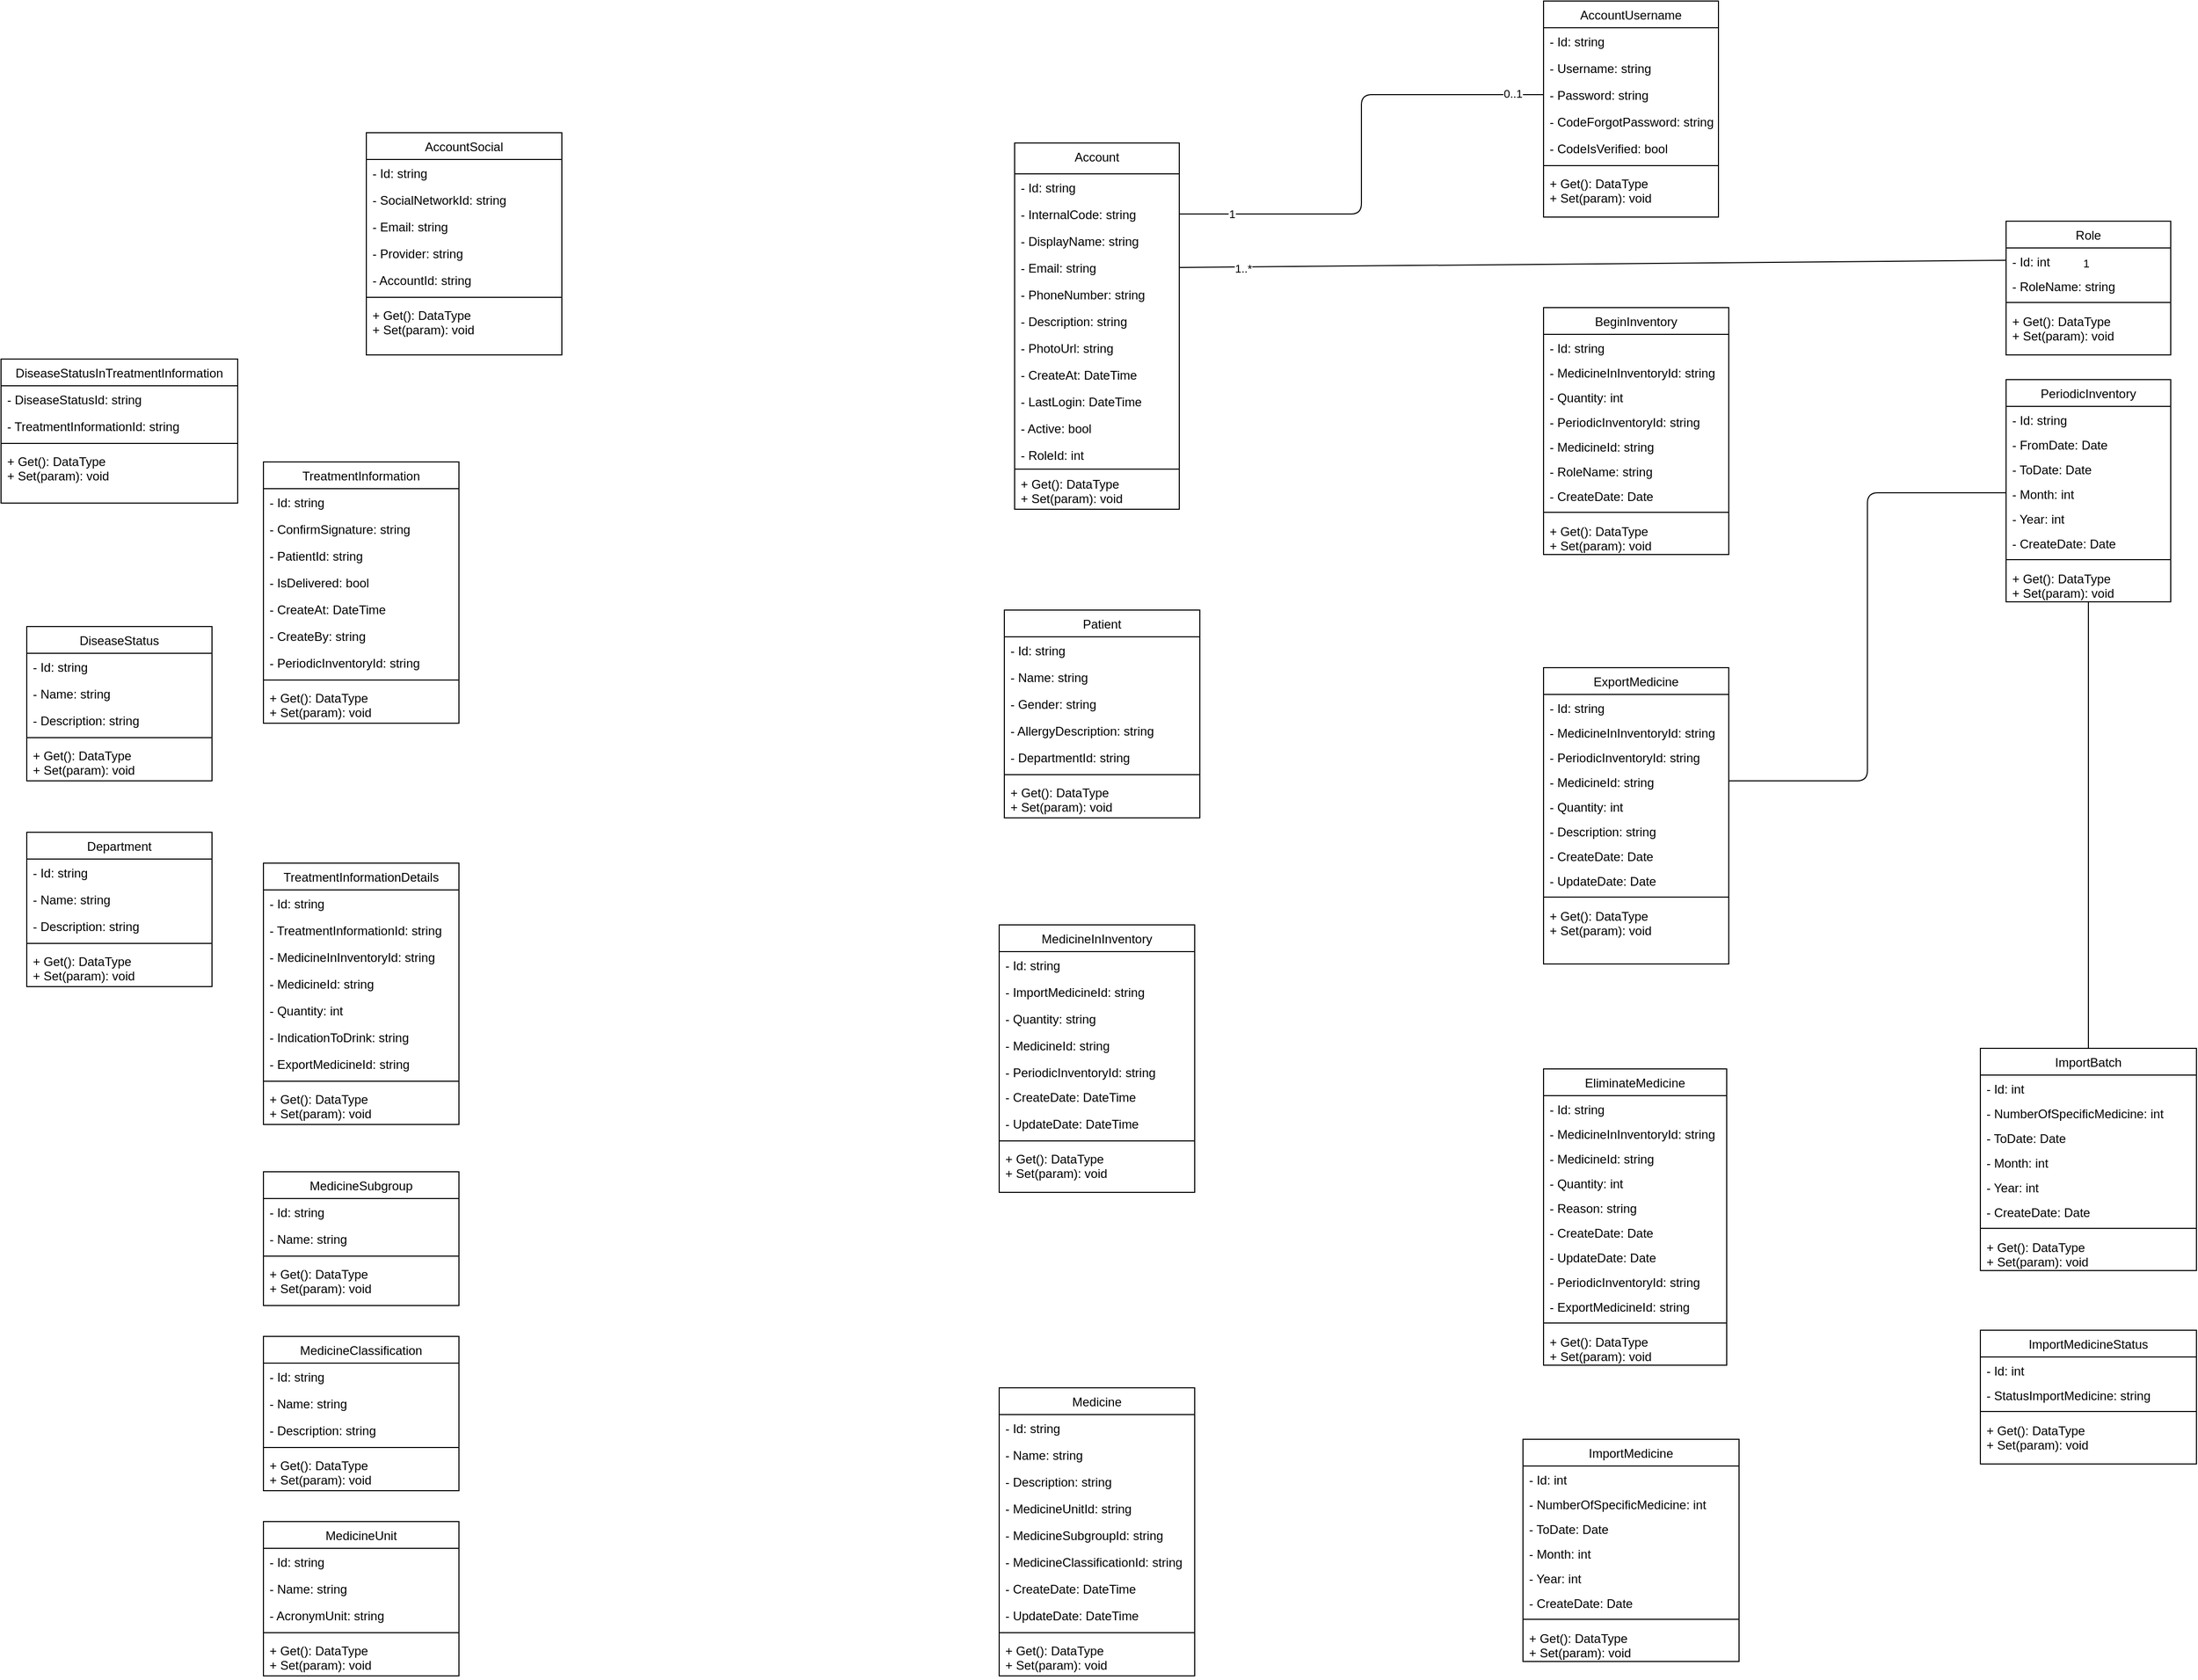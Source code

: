 <mxfile version="14.7.8" type="github">
  <diagram id="C5RBs43oDa-KdzZeNtuy" name="Page-1">
    <mxGraphModel dx="1837" dy="960" grid="1" gridSize="10" guides="1" tooltips="1" connect="1" arrows="1" fold="1" page="1" pageScale="1" pageWidth="3300" pageHeight="2339" math="0" shadow="0">
      <root>
        <mxCell id="WIyWlLk6GJQsqaUBKTNV-0" />
        <mxCell id="WIyWlLk6GJQsqaUBKTNV-1" parent="WIyWlLk6GJQsqaUBKTNV-0" />
        <mxCell id="zkfFHV4jXpPFQw0GAbJ--0" value="DiseaseStatusInTreatmentInformation" style="swimlane;fontStyle=0;align=center;verticalAlign=top;childLayout=stackLayout;horizontal=1;startSize=26;horizontalStack=0;resizeParent=1;resizeLast=0;collapsible=1;marginBottom=0;rounded=0;shadow=0;strokeWidth=1;" parent="WIyWlLk6GJQsqaUBKTNV-1" vertex="1">
          <mxGeometry x="75" y="430" width="230" height="140" as="geometry">
            <mxRectangle x="220" y="120" width="160" height="26" as="alternateBounds" />
          </mxGeometry>
        </mxCell>
        <mxCell id="waWK6XIvVinaLPC_v8p0-70" value="- DiseaseStatusId: string" style="text;align=left;verticalAlign=top;spacingLeft=4;spacingRight=4;overflow=hidden;rotatable=0;points=[[0,0.5],[1,0.5]];portConstraint=eastwest;" vertex="1" parent="zkfFHV4jXpPFQw0GAbJ--0">
          <mxGeometry y="26" width="230" height="26" as="geometry" />
        </mxCell>
        <mxCell id="waWK6XIvVinaLPC_v8p0-71" value="- TreatmentInformationId: string" style="text;align=left;verticalAlign=top;spacingLeft=4;spacingRight=4;overflow=hidden;rotatable=0;points=[[0,0.5],[1,0.5]];portConstraint=eastwest;" vertex="1" parent="zkfFHV4jXpPFQw0GAbJ--0">
          <mxGeometry y="52" width="230" height="26" as="geometry" />
        </mxCell>
        <mxCell id="zkfFHV4jXpPFQw0GAbJ--4" value="" style="line;html=1;strokeWidth=1;align=left;verticalAlign=middle;spacingTop=-1;spacingLeft=3;spacingRight=3;rotatable=0;labelPosition=right;points=[];portConstraint=eastwest;" parent="zkfFHV4jXpPFQw0GAbJ--0" vertex="1">
          <mxGeometry y="78" width="230" height="8" as="geometry" />
        </mxCell>
        <mxCell id="waWK6XIvVinaLPC_v8p0-44" value="+ Get(): DataType&#xa;+ Set(param): void" style="text;align=left;verticalAlign=top;spacingLeft=4;spacingRight=4;overflow=hidden;rotatable=0;points=[[0,0.5],[1,0.5]];portConstraint=eastwest;" vertex="1" parent="zkfFHV4jXpPFQw0GAbJ--0">
          <mxGeometry y="86" width="230" height="38" as="geometry" />
        </mxCell>
        <mxCell id="zkfFHV4jXpPFQw0GAbJ--6" value="AccountUsername" style="swimlane;fontStyle=0;align=center;verticalAlign=top;childLayout=stackLayout;horizontal=1;startSize=26;horizontalStack=0;resizeParent=1;resizeLast=0;collapsible=1;marginBottom=0;rounded=0;shadow=0;strokeWidth=1;" parent="WIyWlLk6GJQsqaUBKTNV-1" vertex="1">
          <mxGeometry x="1574" y="82" width="170" height="210" as="geometry">
            <mxRectangle x="130" y="380" width="160" height="26" as="alternateBounds" />
          </mxGeometry>
        </mxCell>
        <mxCell id="waWK6XIvVinaLPC_v8p0-18" value="- Id: string" style="text;align=left;verticalAlign=top;spacingLeft=4;spacingRight=4;overflow=hidden;rotatable=0;points=[[0,0.5],[1,0.5]];portConstraint=eastwest;" vertex="1" parent="zkfFHV4jXpPFQw0GAbJ--6">
          <mxGeometry y="26" width="170" height="26" as="geometry" />
        </mxCell>
        <mxCell id="zkfFHV4jXpPFQw0GAbJ--7" value="- Username: string" style="text;align=left;verticalAlign=top;spacingLeft=4;spacingRight=4;overflow=hidden;rotatable=0;points=[[0,0.5],[1,0.5]];portConstraint=eastwest;" parent="zkfFHV4jXpPFQw0GAbJ--6" vertex="1">
          <mxGeometry y="52" width="170" height="26" as="geometry" />
        </mxCell>
        <mxCell id="zkfFHV4jXpPFQw0GAbJ--8" value="- Password: string" style="text;align=left;verticalAlign=top;spacingLeft=4;spacingRight=4;overflow=hidden;rotatable=0;points=[[0,0.5],[1,0.5]];portConstraint=eastwest;rounded=0;shadow=0;html=0;" parent="zkfFHV4jXpPFQw0GAbJ--6" vertex="1">
          <mxGeometry y="78" width="170" height="26" as="geometry" />
        </mxCell>
        <mxCell id="waWK6XIvVinaLPC_v8p0-19" value="- CodeForgotPassword: string" style="text;align=left;verticalAlign=top;spacingLeft=4;spacingRight=4;overflow=hidden;rotatable=0;points=[[0,0.5],[1,0.5]];portConstraint=eastwest;rounded=0;shadow=0;html=0;" vertex="1" parent="zkfFHV4jXpPFQw0GAbJ--6">
          <mxGeometry y="104" width="170" height="26" as="geometry" />
        </mxCell>
        <mxCell id="waWK6XIvVinaLPC_v8p0-20" value="- CodeIsVerified: bool" style="text;align=left;verticalAlign=top;spacingLeft=4;spacingRight=4;overflow=hidden;rotatable=0;points=[[0,0.5],[1,0.5]];portConstraint=eastwest;rounded=0;shadow=0;html=0;" vertex="1" parent="zkfFHV4jXpPFQw0GAbJ--6">
          <mxGeometry y="130" width="170" height="26" as="geometry" />
        </mxCell>
        <mxCell id="zkfFHV4jXpPFQw0GAbJ--9" value="" style="line;html=1;strokeWidth=1;align=left;verticalAlign=middle;spacingTop=-1;spacingLeft=3;spacingRight=3;rotatable=0;labelPosition=right;points=[];portConstraint=eastwest;" parent="zkfFHV4jXpPFQw0GAbJ--6" vertex="1">
          <mxGeometry y="156" width="170" height="8" as="geometry" />
        </mxCell>
        <mxCell id="waWK6XIvVinaLPC_v8p0-21" value="+ Get(): DataType&#xa;+ Set(param): void" style="text;align=left;verticalAlign=top;spacingLeft=4;spacingRight=4;overflow=hidden;rotatable=0;points=[[0,0.5],[1,0.5]];portConstraint=eastwest;" vertex="1" parent="zkfFHV4jXpPFQw0GAbJ--6">
          <mxGeometry y="164" width="170" height="36" as="geometry" />
        </mxCell>
        <mxCell id="zkfFHV4jXpPFQw0GAbJ--13" value="Role&#xa;" style="swimlane;fontStyle=0;align=center;verticalAlign=top;childLayout=stackLayout;horizontal=1;startSize=26;horizontalStack=0;resizeParent=1;resizeLast=0;collapsible=1;marginBottom=0;rounded=0;shadow=0;strokeWidth=1;" parent="WIyWlLk6GJQsqaUBKTNV-1" vertex="1">
          <mxGeometry x="2023.5" y="296" width="160" height="130" as="geometry">
            <mxRectangle x="340" y="380" width="170" height="26" as="alternateBounds" />
          </mxGeometry>
        </mxCell>
        <mxCell id="zkfFHV4jXpPFQw0GAbJ--14" value="- Id: int&#xa;" style="text;align=left;verticalAlign=top;spacingLeft=4;spacingRight=4;overflow=hidden;rotatable=0;points=[[0,0.5],[1,0.5]];portConstraint=eastwest;" parent="zkfFHV4jXpPFQw0GAbJ--13" vertex="1">
          <mxGeometry y="26" width="160" height="24" as="geometry" />
        </mxCell>
        <mxCell id="waWK6XIvVinaLPC_v8p0-10" value="- RoleName: string&#xa;" style="text;align=left;verticalAlign=top;spacingLeft=4;spacingRight=4;overflow=hidden;rotatable=0;points=[[0,0.5],[1,0.5]];portConstraint=eastwest;" vertex="1" parent="zkfFHV4jXpPFQw0GAbJ--13">
          <mxGeometry y="50" width="160" height="24" as="geometry" />
        </mxCell>
        <mxCell id="zkfFHV4jXpPFQw0GAbJ--15" value="" style="line;html=1;strokeWidth=1;align=left;verticalAlign=middle;spacingTop=-1;spacingLeft=3;spacingRight=3;rotatable=0;labelPosition=right;points=[];portConstraint=eastwest;" parent="zkfFHV4jXpPFQw0GAbJ--13" vertex="1">
          <mxGeometry y="74" width="160" height="10" as="geometry" />
        </mxCell>
        <mxCell id="waWK6XIvVinaLPC_v8p0-2" value="+ Get(): DataType&#xa;+ Set(param): void" style="text;align=left;verticalAlign=top;spacingLeft=4;spacingRight=4;overflow=hidden;rotatable=0;points=[[0,0.5],[1,0.5]];portConstraint=eastwest;" vertex="1" parent="zkfFHV4jXpPFQw0GAbJ--13">
          <mxGeometry y="84" width="160" height="36" as="geometry" />
        </mxCell>
        <mxCell id="zkfFHV4jXpPFQw0GAbJ--17" value="Account" style="swimlane;fontStyle=0;align=center;verticalAlign=top;childLayout=stackLayout;horizontal=1;startSize=30;horizontalStack=0;resizeParent=1;resizeLast=0;collapsible=1;marginBottom=0;rounded=0;shadow=0;strokeWidth=1;" parent="WIyWlLk6GJQsqaUBKTNV-1" vertex="1">
          <mxGeometry x="1060" y="220" width="160" height="356" as="geometry">
            <mxRectangle x="550" y="140" width="160" height="26" as="alternateBounds" />
          </mxGeometry>
        </mxCell>
        <mxCell id="zkfFHV4jXpPFQw0GAbJ--18" value="- Id: string" style="text;align=left;verticalAlign=top;spacingLeft=4;spacingRight=4;overflow=hidden;rotatable=0;points=[[0,0.5],[1,0.5]];portConstraint=eastwest;" parent="zkfFHV4jXpPFQw0GAbJ--17" vertex="1">
          <mxGeometry y="30" width="160" height="26" as="geometry" />
        </mxCell>
        <mxCell id="zkfFHV4jXpPFQw0GAbJ--19" value="- InternalCode: string" style="text;align=left;verticalAlign=top;spacingLeft=4;spacingRight=4;overflow=hidden;rotatable=0;points=[[0,0.5],[1,0.5]];portConstraint=eastwest;rounded=0;shadow=0;html=0;" parent="zkfFHV4jXpPFQw0GAbJ--17" vertex="1">
          <mxGeometry y="56" width="160" height="26" as="geometry" />
        </mxCell>
        <mxCell id="zkfFHV4jXpPFQw0GAbJ--20" value="- DisplayName: string" style="text;align=left;verticalAlign=top;spacingLeft=4;spacingRight=4;overflow=hidden;rotatable=0;points=[[0,0.5],[1,0.5]];portConstraint=eastwest;rounded=0;shadow=0;html=0;" parent="zkfFHV4jXpPFQw0GAbJ--17" vertex="1">
          <mxGeometry y="82" width="160" height="26" as="geometry" />
        </mxCell>
        <mxCell id="zkfFHV4jXpPFQw0GAbJ--21" value="- Email: string" style="text;align=left;verticalAlign=top;spacingLeft=4;spacingRight=4;overflow=hidden;rotatable=0;points=[[0,0.5],[1,0.5]];portConstraint=eastwest;rounded=0;shadow=0;html=0;" parent="zkfFHV4jXpPFQw0GAbJ--17" vertex="1">
          <mxGeometry y="108" width="160" height="26" as="geometry" />
        </mxCell>
        <mxCell id="zkfFHV4jXpPFQw0GAbJ--22" value="- PhoneNumber: string" style="text;align=left;verticalAlign=top;spacingLeft=4;spacingRight=4;overflow=hidden;rotatable=0;points=[[0,0.5],[1,0.5]];portConstraint=eastwest;rounded=0;shadow=0;html=0;" parent="zkfFHV4jXpPFQw0GAbJ--17" vertex="1">
          <mxGeometry y="134" width="160" height="26" as="geometry" />
        </mxCell>
        <mxCell id="waWK6XIvVinaLPC_v8p0-4" value="- Description: string" style="text;align=left;verticalAlign=top;spacingLeft=4;spacingRight=4;overflow=hidden;rotatable=0;points=[[0,0.5],[1,0.5]];portConstraint=eastwest;rounded=0;shadow=0;html=0;" vertex="1" parent="zkfFHV4jXpPFQw0GAbJ--17">
          <mxGeometry y="160" width="160" height="26" as="geometry" />
        </mxCell>
        <mxCell id="waWK6XIvVinaLPC_v8p0-5" value="- PhotoUrl: string" style="text;align=left;verticalAlign=top;spacingLeft=4;spacingRight=4;overflow=hidden;rotatable=0;points=[[0,0.5],[1,0.5]];portConstraint=eastwest;rounded=0;shadow=0;html=0;" vertex="1" parent="zkfFHV4jXpPFQw0GAbJ--17">
          <mxGeometry y="186" width="160" height="26" as="geometry" />
        </mxCell>
        <mxCell id="waWK6XIvVinaLPC_v8p0-6" value="- CreateAt: DateTime" style="text;align=left;verticalAlign=top;spacingLeft=4;spacingRight=4;overflow=hidden;rotatable=0;points=[[0,0.5],[1,0.5]];portConstraint=eastwest;rounded=0;shadow=0;html=0;" vertex="1" parent="zkfFHV4jXpPFQw0GAbJ--17">
          <mxGeometry y="212" width="160" height="26" as="geometry" />
        </mxCell>
        <mxCell id="waWK6XIvVinaLPC_v8p0-7" value="- LastLogin: DateTime" style="text;align=left;verticalAlign=top;spacingLeft=4;spacingRight=4;overflow=hidden;rotatable=0;points=[[0,0.5],[1,0.5]];portConstraint=eastwest;rounded=0;shadow=0;html=0;" vertex="1" parent="zkfFHV4jXpPFQw0GAbJ--17">
          <mxGeometry y="238" width="160" height="26" as="geometry" />
        </mxCell>
        <mxCell id="waWK6XIvVinaLPC_v8p0-8" value="- Active: bool" style="text;align=left;verticalAlign=top;spacingLeft=4;spacingRight=4;overflow=hidden;rotatable=0;points=[[0,0.5],[1,0.5]];portConstraint=eastwest;rounded=0;shadow=0;html=0;" vertex="1" parent="zkfFHV4jXpPFQw0GAbJ--17">
          <mxGeometry y="264" width="160" height="26" as="geometry" />
        </mxCell>
        <mxCell id="waWK6XIvVinaLPC_v8p0-9" value="- RoleId: int" style="text;align=left;verticalAlign=top;spacingLeft=4;spacingRight=4;overflow=hidden;rotatable=0;points=[[0,0.5],[1,0.5]];portConstraint=eastwest;rounded=0;shadow=0;html=0;" vertex="1" parent="zkfFHV4jXpPFQw0GAbJ--17">
          <mxGeometry y="290" width="160" height="26" as="geometry" />
        </mxCell>
        <mxCell id="zkfFHV4jXpPFQw0GAbJ--23" value="" style="line;html=1;strokeWidth=1;align=left;verticalAlign=middle;spacingTop=-1;spacingLeft=3;spacingRight=3;rotatable=0;labelPosition=right;points=[];portConstraint=eastwest;" parent="zkfFHV4jXpPFQw0GAbJ--17" vertex="1">
          <mxGeometry y="316" width="160" height="2" as="geometry" />
        </mxCell>
        <mxCell id="waWK6XIvVinaLPC_v8p0-3" value="+ Get(): DataType&#xa;+ Set(param): void" style="text;align=left;verticalAlign=top;spacingLeft=4;spacingRight=4;overflow=hidden;rotatable=0;points=[[0,0.5],[1,0.5]];portConstraint=eastwest;" vertex="1" parent="zkfFHV4jXpPFQw0GAbJ--17">
          <mxGeometry y="318" width="160" height="38" as="geometry" />
        </mxCell>
        <mxCell id="waWK6XIvVinaLPC_v8p0-11" value="" style="endArrow=none;html=1;rounded=1;entryX=1;entryY=0.5;entryDx=0;entryDy=0;exitX=0;exitY=0.5;exitDx=0;exitDy=0;" edge="1" parent="WIyWlLk6GJQsqaUBKTNV-1" source="zkfFHV4jXpPFQw0GAbJ--14" target="zkfFHV4jXpPFQw0GAbJ--21">
          <mxGeometry width="50" height="50" relative="1" as="geometry">
            <mxPoint x="1990" y="335" as="sourcePoint" />
            <mxPoint x="1050" y="310" as="targetPoint" />
          </mxGeometry>
        </mxCell>
        <mxCell id="waWK6XIvVinaLPC_v8p0-86" value="1..*" style="edgeLabel;html=1;align=center;verticalAlign=middle;resizable=0;points=[];" vertex="1" connectable="0" parent="waWK6XIvVinaLPC_v8p0-11">
          <mxGeometry x="0.847" y="-1" relative="1" as="geometry">
            <mxPoint y="2" as="offset" />
          </mxGeometry>
        </mxCell>
        <mxCell id="waWK6XIvVinaLPC_v8p0-90" value="1" style="edgeLabel;html=1;align=center;verticalAlign=middle;resizable=0;points=[];" vertex="1" connectable="0" parent="waWK6XIvVinaLPC_v8p0-11">
          <mxGeometry x="-0.862" y="2" relative="1" as="geometry">
            <mxPoint x="133" as="offset" />
          </mxGeometry>
        </mxCell>
        <mxCell id="waWK6XIvVinaLPC_v8p0-12" value="TreatmentInformation" style="swimlane;fontStyle=0;align=center;verticalAlign=top;childLayout=stackLayout;horizontal=1;startSize=26;horizontalStack=0;resizeParent=1;resizeLast=0;collapsible=1;marginBottom=0;rounded=0;shadow=0;strokeWidth=1;" vertex="1" parent="WIyWlLk6GJQsqaUBKTNV-1">
          <mxGeometry x="330" y="530" width="190" height="254" as="geometry">
            <mxRectangle x="130" y="380" width="160" height="26" as="alternateBounds" />
          </mxGeometry>
        </mxCell>
        <mxCell id="waWK6XIvVinaLPC_v8p0-22" value="- Id: string" style="text;align=left;verticalAlign=top;spacingLeft=4;spacingRight=4;overflow=hidden;rotatable=0;points=[[0,0.5],[1,0.5]];portConstraint=eastwest;" vertex="1" parent="waWK6XIvVinaLPC_v8p0-12">
          <mxGeometry y="26" width="190" height="26" as="geometry" />
        </mxCell>
        <mxCell id="waWK6XIvVinaLPC_v8p0-13" value="- ConfirmSignature: string" style="text;align=left;verticalAlign=top;spacingLeft=4;spacingRight=4;overflow=hidden;rotatable=0;points=[[0,0.5],[1,0.5]];portConstraint=eastwest;" vertex="1" parent="waWK6XIvVinaLPC_v8p0-12">
          <mxGeometry y="52" width="190" height="26" as="geometry" />
        </mxCell>
        <mxCell id="waWK6XIvVinaLPC_v8p0-23" value="- PatientId: string" style="text;align=left;verticalAlign=top;spacingLeft=4;spacingRight=4;overflow=hidden;rotatable=0;points=[[0,0.5],[1,0.5]];portConstraint=eastwest;rounded=0;shadow=0;html=0;" vertex="1" parent="waWK6XIvVinaLPC_v8p0-12">
          <mxGeometry y="78" width="190" height="26" as="geometry" />
        </mxCell>
        <mxCell id="waWK6XIvVinaLPC_v8p0-14" value="- IsDelivered: bool" style="text;align=left;verticalAlign=top;spacingLeft=4;spacingRight=4;overflow=hidden;rotatable=0;points=[[0,0.5],[1,0.5]];portConstraint=eastwest;rounded=0;shadow=0;html=0;" vertex="1" parent="waWK6XIvVinaLPC_v8p0-12">
          <mxGeometry y="104" width="190" height="26" as="geometry" />
        </mxCell>
        <mxCell id="waWK6XIvVinaLPC_v8p0-24" value="- CreateAt: DateTime" style="text;align=left;verticalAlign=top;spacingLeft=4;spacingRight=4;overflow=hidden;rotatable=0;points=[[0,0.5],[1,0.5]];portConstraint=eastwest;rounded=0;shadow=0;html=0;" vertex="1" parent="waWK6XIvVinaLPC_v8p0-12">
          <mxGeometry y="130" width="190" height="26" as="geometry" />
        </mxCell>
        <mxCell id="waWK6XIvVinaLPC_v8p0-45" value="- CreateBy: string" style="text;align=left;verticalAlign=top;spacingLeft=4;spacingRight=4;overflow=hidden;rotatable=0;points=[[0,0.5],[1,0.5]];portConstraint=eastwest;rounded=0;shadow=0;html=0;" vertex="1" parent="waWK6XIvVinaLPC_v8p0-12">
          <mxGeometry y="156" width="190" height="26" as="geometry" />
        </mxCell>
        <mxCell id="waWK6XIvVinaLPC_v8p0-46" value="- PeriodicInventoryId: string" style="text;align=left;verticalAlign=top;spacingLeft=4;spacingRight=4;overflow=hidden;rotatable=0;points=[[0,0.5],[1,0.5]];portConstraint=eastwest;rounded=0;shadow=0;html=0;" vertex="1" parent="waWK6XIvVinaLPC_v8p0-12">
          <mxGeometry y="182" width="190" height="26" as="geometry" />
        </mxCell>
        <mxCell id="waWK6XIvVinaLPC_v8p0-15" value="" style="line;html=1;strokeWidth=1;align=left;verticalAlign=middle;spacingTop=-1;spacingLeft=3;spacingRight=3;rotatable=0;labelPosition=right;points=[];portConstraint=eastwest;" vertex="1" parent="waWK6XIvVinaLPC_v8p0-12">
          <mxGeometry y="208" width="190" height="8" as="geometry" />
        </mxCell>
        <mxCell id="waWK6XIvVinaLPC_v8p0-43" value="+ Get(): DataType&#xa;+ Set(param): void" style="text;align=left;verticalAlign=top;spacingLeft=4;spacingRight=4;overflow=hidden;rotatable=0;points=[[0,0.5],[1,0.5]];portConstraint=eastwest;" vertex="1" parent="waWK6XIvVinaLPC_v8p0-12">
          <mxGeometry y="216" width="190" height="38" as="geometry" />
        </mxCell>
        <mxCell id="waWK6XIvVinaLPC_v8p0-25" value="Patient" style="swimlane;fontStyle=0;align=center;verticalAlign=top;childLayout=stackLayout;horizontal=1;startSize=26;horizontalStack=0;resizeParent=1;resizeLast=0;collapsible=1;marginBottom=0;rounded=0;shadow=0;strokeWidth=1;" vertex="1" parent="WIyWlLk6GJQsqaUBKTNV-1">
          <mxGeometry x="1050" y="674" width="190" height="202" as="geometry">
            <mxRectangle x="220" y="120" width="160" height="26" as="alternateBounds" />
          </mxGeometry>
        </mxCell>
        <mxCell id="waWK6XIvVinaLPC_v8p0-31" value="- Id: string" style="text;align=left;verticalAlign=top;spacingLeft=4;spacingRight=4;overflow=hidden;rotatable=0;points=[[0,0.5],[1,0.5]];portConstraint=eastwest;" vertex="1" parent="waWK6XIvVinaLPC_v8p0-25">
          <mxGeometry y="26" width="190" height="26" as="geometry" />
        </mxCell>
        <mxCell id="waWK6XIvVinaLPC_v8p0-26" value="- Name: string" style="text;align=left;verticalAlign=top;spacingLeft=4;spacingRight=4;overflow=hidden;rotatable=0;points=[[0,0.5],[1,0.5]];portConstraint=eastwest;" vertex="1" parent="waWK6XIvVinaLPC_v8p0-25">
          <mxGeometry y="52" width="190" height="26" as="geometry" />
        </mxCell>
        <mxCell id="waWK6XIvVinaLPC_v8p0-27" value="- Gender: string" style="text;align=left;verticalAlign=top;spacingLeft=4;spacingRight=4;overflow=hidden;rotatable=0;points=[[0,0.5],[1,0.5]];portConstraint=eastwest;rounded=0;shadow=0;html=0;" vertex="1" parent="waWK6XIvVinaLPC_v8p0-25">
          <mxGeometry y="78" width="190" height="26" as="geometry" />
        </mxCell>
        <mxCell id="waWK6XIvVinaLPC_v8p0-33" value="- AllergyDescription: string" style="text;align=left;verticalAlign=top;spacingLeft=4;spacingRight=4;overflow=hidden;rotatable=0;points=[[0,0.5],[1,0.5]];portConstraint=eastwest;rounded=0;shadow=0;html=0;" vertex="1" parent="waWK6XIvVinaLPC_v8p0-25">
          <mxGeometry y="104" width="190" height="26" as="geometry" />
        </mxCell>
        <mxCell id="waWK6XIvVinaLPC_v8p0-28" value="- DepartmentId: string" style="text;align=left;verticalAlign=top;spacingLeft=4;spacingRight=4;overflow=hidden;rotatable=0;points=[[0,0.5],[1,0.5]];portConstraint=eastwest;rounded=0;shadow=0;html=0;" vertex="1" parent="waWK6XIvVinaLPC_v8p0-25">
          <mxGeometry y="130" width="190" height="26" as="geometry" />
        </mxCell>
        <mxCell id="waWK6XIvVinaLPC_v8p0-29" value="" style="line;html=1;strokeWidth=1;align=left;verticalAlign=middle;spacingTop=-1;spacingLeft=3;spacingRight=3;rotatable=0;labelPosition=right;points=[];portConstraint=eastwest;" vertex="1" parent="waWK6XIvVinaLPC_v8p0-25">
          <mxGeometry y="156" width="190" height="8" as="geometry" />
        </mxCell>
        <mxCell id="waWK6XIvVinaLPC_v8p0-32" value="+ Get(): DataType&#xa;+ Set(param): void" style="text;align=left;verticalAlign=top;spacingLeft=4;spacingRight=4;overflow=hidden;rotatable=0;points=[[0,0.5],[1,0.5]];portConstraint=eastwest;" vertex="1" parent="waWK6XIvVinaLPC_v8p0-25">
          <mxGeometry y="164" width="190" height="38" as="geometry" />
        </mxCell>
        <mxCell id="waWK6XIvVinaLPC_v8p0-34" value="AccountSocial" style="swimlane;fontStyle=0;align=center;verticalAlign=top;childLayout=stackLayout;horizontal=1;startSize=26;horizontalStack=0;resizeParent=1;resizeLast=0;collapsible=1;marginBottom=0;rounded=0;shadow=0;strokeWidth=1;" vertex="1" parent="WIyWlLk6GJQsqaUBKTNV-1">
          <mxGeometry x="430" y="210" width="190" height="216" as="geometry">
            <mxRectangle x="130" y="380" width="160" height="26" as="alternateBounds" />
          </mxGeometry>
        </mxCell>
        <mxCell id="waWK6XIvVinaLPC_v8p0-35" value="- Id: string" style="text;align=left;verticalAlign=top;spacingLeft=4;spacingRight=4;overflow=hidden;rotatable=0;points=[[0,0.5],[1,0.5]];portConstraint=eastwest;" vertex="1" parent="waWK6XIvVinaLPC_v8p0-34">
          <mxGeometry y="26" width="190" height="26" as="geometry" />
        </mxCell>
        <mxCell id="waWK6XIvVinaLPC_v8p0-36" value="- SocialNetworkId: string" style="text;align=left;verticalAlign=top;spacingLeft=4;spacingRight=4;overflow=hidden;rotatable=0;points=[[0,0.5],[1,0.5]];portConstraint=eastwest;" vertex="1" parent="waWK6XIvVinaLPC_v8p0-34">
          <mxGeometry y="52" width="190" height="26" as="geometry" />
        </mxCell>
        <mxCell id="waWK6XIvVinaLPC_v8p0-37" value="- Email: string" style="text;align=left;verticalAlign=top;spacingLeft=4;spacingRight=4;overflow=hidden;rotatable=0;points=[[0,0.5],[1,0.5]];portConstraint=eastwest;rounded=0;shadow=0;html=0;" vertex="1" parent="waWK6XIvVinaLPC_v8p0-34">
          <mxGeometry y="78" width="190" height="26" as="geometry" />
        </mxCell>
        <mxCell id="waWK6XIvVinaLPC_v8p0-38" value="- Provider: string" style="text;align=left;verticalAlign=top;spacingLeft=4;spacingRight=4;overflow=hidden;rotatable=0;points=[[0,0.5],[1,0.5]];portConstraint=eastwest;rounded=0;shadow=0;html=0;" vertex="1" parent="waWK6XIvVinaLPC_v8p0-34">
          <mxGeometry y="104" width="190" height="26" as="geometry" />
        </mxCell>
        <mxCell id="waWK6XIvVinaLPC_v8p0-39" value="- AccountId: string" style="text;align=left;verticalAlign=top;spacingLeft=4;spacingRight=4;overflow=hidden;rotatable=0;points=[[0,0.5],[1,0.5]];portConstraint=eastwest;rounded=0;shadow=0;html=0;" vertex="1" parent="waWK6XIvVinaLPC_v8p0-34">
          <mxGeometry y="130" width="190" height="26" as="geometry" />
        </mxCell>
        <mxCell id="waWK6XIvVinaLPC_v8p0-40" value="" style="line;html=1;strokeWidth=1;align=left;verticalAlign=middle;spacingTop=-1;spacingLeft=3;spacingRight=3;rotatable=0;labelPosition=right;points=[];portConstraint=eastwest;" vertex="1" parent="waWK6XIvVinaLPC_v8p0-34">
          <mxGeometry y="156" width="190" height="8" as="geometry" />
        </mxCell>
        <mxCell id="waWK6XIvVinaLPC_v8p0-47" value="+ Get(): DataType&#xa;+ Set(param): void" style="text;align=left;verticalAlign=top;spacingLeft=4;spacingRight=4;overflow=hidden;rotatable=0;points=[[0,0.5],[1,0.5]];portConstraint=eastwest;" vertex="1" parent="waWK6XIvVinaLPC_v8p0-34">
          <mxGeometry y="164" width="190" height="38" as="geometry" />
        </mxCell>
        <mxCell id="waWK6XIvVinaLPC_v8p0-48" value="TreatmentInformationDetails" style="swimlane;fontStyle=0;align=center;verticalAlign=top;childLayout=stackLayout;horizontal=1;startSize=26;horizontalStack=0;resizeParent=1;resizeLast=0;collapsible=1;marginBottom=0;rounded=0;shadow=0;strokeWidth=1;" vertex="1" parent="WIyWlLk6GJQsqaUBKTNV-1">
          <mxGeometry x="330" y="920" width="190" height="254" as="geometry">
            <mxRectangle x="220" y="120" width="160" height="26" as="alternateBounds" />
          </mxGeometry>
        </mxCell>
        <mxCell id="waWK6XIvVinaLPC_v8p0-54" value="- Id: string" style="text;align=left;verticalAlign=top;spacingLeft=4;spacingRight=4;overflow=hidden;rotatable=0;points=[[0,0.5],[1,0.5]];portConstraint=eastwest;" vertex="1" parent="waWK6XIvVinaLPC_v8p0-48">
          <mxGeometry y="26" width="190" height="26" as="geometry" />
        </mxCell>
        <mxCell id="waWK6XIvVinaLPC_v8p0-49" value="- TreatmentInformationId: string" style="text;align=left;verticalAlign=top;spacingLeft=4;spacingRight=4;overflow=hidden;rotatable=0;points=[[0,0.5],[1,0.5]];portConstraint=eastwest;" vertex="1" parent="waWK6XIvVinaLPC_v8p0-48">
          <mxGeometry y="52" width="190" height="26" as="geometry" />
        </mxCell>
        <mxCell id="waWK6XIvVinaLPC_v8p0-50" value="- MedicineInInventoryId: string" style="text;align=left;verticalAlign=top;spacingLeft=4;spacingRight=4;overflow=hidden;rotatable=0;points=[[0,0.5],[1,0.5]];portConstraint=eastwest;rounded=0;shadow=0;html=0;" vertex="1" parent="waWK6XIvVinaLPC_v8p0-48">
          <mxGeometry y="78" width="190" height="26" as="geometry" />
        </mxCell>
        <mxCell id="waWK6XIvVinaLPC_v8p0-51" value="- MedicineId: string" style="text;align=left;verticalAlign=top;spacingLeft=4;spacingRight=4;overflow=hidden;rotatable=0;points=[[0,0.5],[1,0.5]];portConstraint=eastwest;rounded=0;shadow=0;html=0;" vertex="1" parent="waWK6XIvVinaLPC_v8p0-48">
          <mxGeometry y="104" width="190" height="26" as="geometry" />
        </mxCell>
        <mxCell id="waWK6XIvVinaLPC_v8p0-55" value="- Quantity: int" style="text;align=left;verticalAlign=top;spacingLeft=4;spacingRight=4;overflow=hidden;rotatable=0;points=[[0,0.5],[1,0.5]];portConstraint=eastwest;rounded=0;shadow=0;html=0;" vertex="1" parent="waWK6XIvVinaLPC_v8p0-48">
          <mxGeometry y="130" width="190" height="26" as="geometry" />
        </mxCell>
        <mxCell id="waWK6XIvVinaLPC_v8p0-56" value="- IndicationToDrink: string" style="text;align=left;verticalAlign=top;spacingLeft=4;spacingRight=4;overflow=hidden;rotatable=0;points=[[0,0.5],[1,0.5]];portConstraint=eastwest;rounded=0;shadow=0;html=0;" vertex="1" parent="waWK6XIvVinaLPC_v8p0-48">
          <mxGeometry y="156" width="190" height="26" as="geometry" />
        </mxCell>
        <mxCell id="waWK6XIvVinaLPC_v8p0-57" value="- ExportMedicineId: string" style="text;align=left;verticalAlign=top;spacingLeft=4;spacingRight=4;overflow=hidden;rotatable=0;points=[[0,0.5],[1,0.5]];portConstraint=eastwest;rounded=0;shadow=0;html=0;" vertex="1" parent="waWK6XIvVinaLPC_v8p0-48">
          <mxGeometry y="182" width="190" height="26" as="geometry" />
        </mxCell>
        <mxCell id="waWK6XIvVinaLPC_v8p0-52" value="" style="line;html=1;strokeWidth=1;align=left;verticalAlign=middle;spacingTop=-1;spacingLeft=3;spacingRight=3;rotatable=0;labelPosition=right;points=[];portConstraint=eastwest;" vertex="1" parent="waWK6XIvVinaLPC_v8p0-48">
          <mxGeometry y="208" width="190" height="8" as="geometry" />
        </mxCell>
        <mxCell id="waWK6XIvVinaLPC_v8p0-53" value="+ Get(): DataType&#xa;+ Set(param): void" style="text;align=left;verticalAlign=top;spacingLeft=4;spacingRight=4;overflow=hidden;rotatable=0;points=[[0,0.5],[1,0.5]];portConstraint=eastwest;" vertex="1" parent="waWK6XIvVinaLPC_v8p0-48">
          <mxGeometry y="216" width="190" height="38" as="geometry" />
        </mxCell>
        <mxCell id="waWK6XIvVinaLPC_v8p0-64" value="DiseaseStatus" style="swimlane;fontStyle=0;align=center;verticalAlign=top;childLayout=stackLayout;horizontal=1;startSize=26;horizontalStack=0;resizeParent=1;resizeLast=0;collapsible=1;marginBottom=0;rounded=0;shadow=0;strokeWidth=1;" vertex="1" parent="WIyWlLk6GJQsqaUBKTNV-1">
          <mxGeometry x="100" y="690" width="180" height="150" as="geometry">
            <mxRectangle x="220" y="120" width="160" height="26" as="alternateBounds" />
          </mxGeometry>
        </mxCell>
        <mxCell id="waWK6XIvVinaLPC_v8p0-73" value="- Id: string" style="text;align=left;verticalAlign=top;spacingLeft=4;spacingRight=4;overflow=hidden;rotatable=0;points=[[0,0.5],[1,0.5]];portConstraint=eastwest;" vertex="1" parent="waWK6XIvVinaLPC_v8p0-64">
          <mxGeometry y="26" width="180" height="26" as="geometry" />
        </mxCell>
        <mxCell id="waWK6XIvVinaLPC_v8p0-65" value="- Name: string" style="text;align=left;verticalAlign=top;spacingLeft=4;spacingRight=4;overflow=hidden;rotatable=0;points=[[0,0.5],[1,0.5]];portConstraint=eastwest;" vertex="1" parent="waWK6XIvVinaLPC_v8p0-64">
          <mxGeometry y="52" width="180" height="26" as="geometry" />
        </mxCell>
        <mxCell id="waWK6XIvVinaLPC_v8p0-66" value="- Description: string" style="text;align=left;verticalAlign=top;spacingLeft=4;spacingRight=4;overflow=hidden;rotatable=0;points=[[0,0.5],[1,0.5]];portConstraint=eastwest;rounded=0;shadow=0;html=0;" vertex="1" parent="waWK6XIvVinaLPC_v8p0-64">
          <mxGeometry y="78" width="180" height="26" as="geometry" />
        </mxCell>
        <mxCell id="waWK6XIvVinaLPC_v8p0-68" value="" style="line;html=1;strokeWidth=1;align=left;verticalAlign=middle;spacingTop=-1;spacingLeft=3;spacingRight=3;rotatable=0;labelPosition=right;points=[];portConstraint=eastwest;" vertex="1" parent="waWK6XIvVinaLPC_v8p0-64">
          <mxGeometry y="104" width="180" height="8" as="geometry" />
        </mxCell>
        <mxCell id="waWK6XIvVinaLPC_v8p0-69" value="+ Get(): DataType&#xa;+ Set(param): void" style="text;align=left;verticalAlign=top;spacingLeft=4;spacingRight=4;overflow=hidden;rotatable=0;points=[[0,0.5],[1,0.5]];portConstraint=eastwest;" vertex="1" parent="waWK6XIvVinaLPC_v8p0-64">
          <mxGeometry y="112" width="180" height="38" as="geometry" />
        </mxCell>
        <mxCell id="waWK6XIvVinaLPC_v8p0-80" value="Department" style="swimlane;fontStyle=0;align=center;verticalAlign=top;childLayout=stackLayout;horizontal=1;startSize=26;horizontalStack=0;resizeParent=1;resizeLast=0;collapsible=1;marginBottom=0;rounded=0;shadow=0;strokeWidth=1;" vertex="1" parent="WIyWlLk6GJQsqaUBKTNV-1">
          <mxGeometry x="100" y="890" width="180" height="150" as="geometry">
            <mxRectangle x="220" y="120" width="160" height="26" as="alternateBounds" />
          </mxGeometry>
        </mxCell>
        <mxCell id="waWK6XIvVinaLPC_v8p0-81" value="- Id: string" style="text;align=left;verticalAlign=top;spacingLeft=4;spacingRight=4;overflow=hidden;rotatable=0;points=[[0,0.5],[1,0.5]];portConstraint=eastwest;" vertex="1" parent="waWK6XIvVinaLPC_v8p0-80">
          <mxGeometry y="26" width="180" height="26" as="geometry" />
        </mxCell>
        <mxCell id="waWK6XIvVinaLPC_v8p0-82" value="- Name: string" style="text;align=left;verticalAlign=top;spacingLeft=4;spacingRight=4;overflow=hidden;rotatable=0;points=[[0,0.5],[1,0.5]];portConstraint=eastwest;" vertex="1" parent="waWK6XIvVinaLPC_v8p0-80">
          <mxGeometry y="52" width="180" height="26" as="geometry" />
        </mxCell>
        <mxCell id="waWK6XIvVinaLPC_v8p0-83" value="- Description: string" style="text;align=left;verticalAlign=top;spacingLeft=4;spacingRight=4;overflow=hidden;rotatable=0;points=[[0,0.5],[1,0.5]];portConstraint=eastwest;rounded=0;shadow=0;html=0;" vertex="1" parent="waWK6XIvVinaLPC_v8p0-80">
          <mxGeometry y="78" width="180" height="26" as="geometry" />
        </mxCell>
        <mxCell id="waWK6XIvVinaLPC_v8p0-84" value="" style="line;html=1;strokeWidth=1;align=left;verticalAlign=middle;spacingTop=-1;spacingLeft=3;spacingRight=3;rotatable=0;labelPosition=right;points=[];portConstraint=eastwest;" vertex="1" parent="waWK6XIvVinaLPC_v8p0-80">
          <mxGeometry y="104" width="180" height="8" as="geometry" />
        </mxCell>
        <mxCell id="waWK6XIvVinaLPC_v8p0-85" value="+ Get(): DataType&#xa;+ Set(param): void" style="text;align=left;verticalAlign=top;spacingLeft=4;spacingRight=4;overflow=hidden;rotatable=0;points=[[0,0.5],[1,0.5]];portConstraint=eastwest;" vertex="1" parent="waWK6XIvVinaLPC_v8p0-80">
          <mxGeometry y="112" width="180" height="38" as="geometry" />
        </mxCell>
        <mxCell id="waWK6XIvVinaLPC_v8p0-91" value="" style="endArrow=none;html=1;entryX=0;entryY=0.5;entryDx=0;entryDy=0;edgeStyle=orthogonalEdgeStyle;" edge="1" parent="WIyWlLk6GJQsqaUBKTNV-1" source="zkfFHV4jXpPFQw0GAbJ--19" target="zkfFHV4jXpPFQw0GAbJ--8">
          <mxGeometry width="50" height="50" relative="1" as="geometry">
            <mxPoint x="1010" y="370" as="sourcePoint" />
            <mxPoint x="1060" y="320" as="targetPoint" />
          </mxGeometry>
        </mxCell>
        <mxCell id="waWK6XIvVinaLPC_v8p0-92" value="1" style="edgeLabel;html=1;align=center;verticalAlign=middle;resizable=0;points=[];" vertex="1" connectable="0" parent="waWK6XIvVinaLPC_v8p0-91">
          <mxGeometry x="-0.785" relative="1" as="geometry">
            <mxPoint as="offset" />
          </mxGeometry>
        </mxCell>
        <mxCell id="waWK6XIvVinaLPC_v8p0-93" value="0..1" style="edgeLabel;html=1;align=center;verticalAlign=middle;resizable=0;points=[];" vertex="1" connectable="0" parent="waWK6XIvVinaLPC_v8p0-91">
          <mxGeometry x="0.872" y="1" relative="1" as="geometry">
            <mxPoint as="offset" />
          </mxGeometry>
        </mxCell>
        <mxCell id="waWK6XIvVinaLPC_v8p0-94" value="MedicineSubgroup" style="swimlane;fontStyle=0;align=center;verticalAlign=top;childLayout=stackLayout;horizontal=1;startSize=26;horizontalStack=0;resizeParent=1;resizeLast=0;collapsible=1;marginBottom=0;rounded=0;shadow=0;strokeWidth=1;" vertex="1" parent="WIyWlLk6GJQsqaUBKTNV-1">
          <mxGeometry x="330" y="1220" width="190" height="130" as="geometry">
            <mxRectangle x="220" y="120" width="160" height="26" as="alternateBounds" />
          </mxGeometry>
        </mxCell>
        <mxCell id="waWK6XIvVinaLPC_v8p0-95" value="- Id: string" style="text;align=left;verticalAlign=top;spacingLeft=4;spacingRight=4;overflow=hidden;rotatable=0;points=[[0,0.5],[1,0.5]];portConstraint=eastwest;" vertex="1" parent="waWK6XIvVinaLPC_v8p0-94">
          <mxGeometry y="26" width="190" height="26" as="geometry" />
        </mxCell>
        <mxCell id="waWK6XIvVinaLPC_v8p0-96" value="- Name: string" style="text;align=left;verticalAlign=top;spacingLeft=4;spacingRight=4;overflow=hidden;rotatable=0;points=[[0,0.5],[1,0.5]];portConstraint=eastwest;" vertex="1" parent="waWK6XIvVinaLPC_v8p0-94">
          <mxGeometry y="52" width="190" height="26" as="geometry" />
        </mxCell>
        <mxCell id="waWK6XIvVinaLPC_v8p0-98" value="" style="line;html=1;strokeWidth=1;align=left;verticalAlign=middle;spacingTop=-1;spacingLeft=3;spacingRight=3;rotatable=0;labelPosition=right;points=[];portConstraint=eastwest;" vertex="1" parent="waWK6XIvVinaLPC_v8p0-94">
          <mxGeometry y="78" width="190" height="8" as="geometry" />
        </mxCell>
        <mxCell id="waWK6XIvVinaLPC_v8p0-99" value="+ Get(): DataType&#xa;+ Set(param): void" style="text;align=left;verticalAlign=top;spacingLeft=4;spacingRight=4;overflow=hidden;rotatable=0;points=[[0,0.5],[1,0.5]];portConstraint=eastwest;" vertex="1" parent="waWK6XIvVinaLPC_v8p0-94">
          <mxGeometry y="86" width="190" height="38" as="geometry" />
        </mxCell>
        <mxCell id="waWK6XIvVinaLPC_v8p0-100" value="MedicineClassification" style="swimlane;fontStyle=0;align=center;verticalAlign=top;childLayout=stackLayout;horizontal=1;startSize=26;horizontalStack=0;resizeParent=1;resizeLast=0;collapsible=1;marginBottom=0;rounded=0;shadow=0;strokeWidth=1;" vertex="1" parent="WIyWlLk6GJQsqaUBKTNV-1">
          <mxGeometry x="330" y="1380" width="190" height="150" as="geometry">
            <mxRectangle x="220" y="120" width="160" height="26" as="alternateBounds" />
          </mxGeometry>
        </mxCell>
        <mxCell id="waWK6XIvVinaLPC_v8p0-101" value="- Id: string" style="text;align=left;verticalAlign=top;spacingLeft=4;spacingRight=4;overflow=hidden;rotatable=0;points=[[0,0.5],[1,0.5]];portConstraint=eastwest;" vertex="1" parent="waWK6XIvVinaLPC_v8p0-100">
          <mxGeometry y="26" width="190" height="26" as="geometry" />
        </mxCell>
        <mxCell id="waWK6XIvVinaLPC_v8p0-102" value="- Name: string" style="text;align=left;verticalAlign=top;spacingLeft=4;spacingRight=4;overflow=hidden;rotatable=0;points=[[0,0.5],[1,0.5]];portConstraint=eastwest;" vertex="1" parent="waWK6XIvVinaLPC_v8p0-100">
          <mxGeometry y="52" width="190" height="26" as="geometry" />
        </mxCell>
        <mxCell id="waWK6XIvVinaLPC_v8p0-103" value="- Description: string" style="text;align=left;verticalAlign=top;spacingLeft=4;spacingRight=4;overflow=hidden;rotatable=0;points=[[0,0.5],[1,0.5]];portConstraint=eastwest;rounded=0;shadow=0;html=0;" vertex="1" parent="waWK6XIvVinaLPC_v8p0-100">
          <mxGeometry y="78" width="190" height="26" as="geometry" />
        </mxCell>
        <mxCell id="waWK6XIvVinaLPC_v8p0-104" value="" style="line;html=1;strokeWidth=1;align=left;verticalAlign=middle;spacingTop=-1;spacingLeft=3;spacingRight=3;rotatable=0;labelPosition=right;points=[];portConstraint=eastwest;" vertex="1" parent="waWK6XIvVinaLPC_v8p0-100">
          <mxGeometry y="104" width="190" height="8" as="geometry" />
        </mxCell>
        <mxCell id="waWK6XIvVinaLPC_v8p0-105" value="+ Get(): DataType&#xa;+ Set(param): void" style="text;align=left;verticalAlign=top;spacingLeft=4;spacingRight=4;overflow=hidden;rotatable=0;points=[[0,0.5],[1,0.5]];portConstraint=eastwest;" vertex="1" parent="waWK6XIvVinaLPC_v8p0-100">
          <mxGeometry y="112" width="190" height="38" as="geometry" />
        </mxCell>
        <mxCell id="waWK6XIvVinaLPC_v8p0-107" value="MedicineUnit" style="swimlane;fontStyle=0;align=center;verticalAlign=top;childLayout=stackLayout;horizontal=1;startSize=26;horizontalStack=0;resizeParent=1;resizeLast=0;collapsible=1;marginBottom=0;rounded=0;shadow=0;strokeWidth=1;" vertex="1" parent="WIyWlLk6GJQsqaUBKTNV-1">
          <mxGeometry x="330" y="1560" width="190" height="150" as="geometry">
            <mxRectangle x="220" y="120" width="160" height="26" as="alternateBounds" />
          </mxGeometry>
        </mxCell>
        <mxCell id="waWK6XIvVinaLPC_v8p0-108" value="- Id: string" style="text;align=left;verticalAlign=top;spacingLeft=4;spacingRight=4;overflow=hidden;rotatable=0;points=[[0,0.5],[1,0.5]];portConstraint=eastwest;" vertex="1" parent="waWK6XIvVinaLPC_v8p0-107">
          <mxGeometry y="26" width="190" height="26" as="geometry" />
        </mxCell>
        <mxCell id="waWK6XIvVinaLPC_v8p0-109" value="- Name: string" style="text;align=left;verticalAlign=top;spacingLeft=4;spacingRight=4;overflow=hidden;rotatable=0;points=[[0,0.5],[1,0.5]];portConstraint=eastwest;" vertex="1" parent="waWK6XIvVinaLPC_v8p0-107">
          <mxGeometry y="52" width="190" height="26" as="geometry" />
        </mxCell>
        <mxCell id="waWK6XIvVinaLPC_v8p0-112" value="- AcronymUnit: string" style="text;align=left;verticalAlign=top;spacingLeft=4;spacingRight=4;overflow=hidden;rotatable=0;points=[[0,0.5],[1,0.5]];portConstraint=eastwest;" vertex="1" parent="waWK6XIvVinaLPC_v8p0-107">
          <mxGeometry y="78" width="190" height="26" as="geometry" />
        </mxCell>
        <mxCell id="waWK6XIvVinaLPC_v8p0-110" value="" style="line;html=1;strokeWidth=1;align=left;verticalAlign=middle;spacingTop=-1;spacingLeft=3;spacingRight=3;rotatable=0;labelPosition=right;points=[];portConstraint=eastwest;" vertex="1" parent="waWK6XIvVinaLPC_v8p0-107">
          <mxGeometry y="104" width="190" height="8" as="geometry" />
        </mxCell>
        <mxCell id="waWK6XIvVinaLPC_v8p0-111" value="+ Get(): DataType&#xa;+ Set(param): void" style="text;align=left;verticalAlign=top;spacingLeft=4;spacingRight=4;overflow=hidden;rotatable=0;points=[[0,0.5],[1,0.5]];portConstraint=eastwest;" vertex="1" parent="waWK6XIvVinaLPC_v8p0-107">
          <mxGeometry y="112" width="190" height="38" as="geometry" />
        </mxCell>
        <mxCell id="waWK6XIvVinaLPC_v8p0-113" value="Medicine" style="swimlane;fontStyle=0;align=center;verticalAlign=top;childLayout=stackLayout;horizontal=1;startSize=26;horizontalStack=0;resizeParent=1;resizeLast=0;collapsible=1;marginBottom=0;rounded=0;shadow=0;strokeWidth=1;" vertex="1" parent="WIyWlLk6GJQsqaUBKTNV-1">
          <mxGeometry x="1045" y="1430" width="190" height="280" as="geometry">
            <mxRectangle x="220" y="120" width="160" height="26" as="alternateBounds" />
          </mxGeometry>
        </mxCell>
        <mxCell id="waWK6XIvVinaLPC_v8p0-114" value="- Id: string" style="text;align=left;verticalAlign=top;spacingLeft=4;spacingRight=4;overflow=hidden;rotatable=0;points=[[0,0.5],[1,0.5]];portConstraint=eastwest;" vertex="1" parent="waWK6XIvVinaLPC_v8p0-113">
          <mxGeometry y="26" width="190" height="26" as="geometry" />
        </mxCell>
        <mxCell id="waWK6XIvVinaLPC_v8p0-115" value="- Name: string" style="text;align=left;verticalAlign=top;spacingLeft=4;spacingRight=4;overflow=hidden;rotatable=0;points=[[0,0.5],[1,0.5]];portConstraint=eastwest;" vertex="1" parent="waWK6XIvVinaLPC_v8p0-113">
          <mxGeometry y="52" width="190" height="26" as="geometry" />
        </mxCell>
        <mxCell id="waWK6XIvVinaLPC_v8p0-116" value="- Description: string" style="text;align=left;verticalAlign=top;spacingLeft=4;spacingRight=4;overflow=hidden;rotatable=0;points=[[0,0.5],[1,0.5]];portConstraint=eastwest;" vertex="1" parent="waWK6XIvVinaLPC_v8p0-113">
          <mxGeometry y="78" width="190" height="26" as="geometry" />
        </mxCell>
        <mxCell id="waWK6XIvVinaLPC_v8p0-120" value="- MedicineUnitId: string" style="text;align=left;verticalAlign=top;spacingLeft=4;spacingRight=4;overflow=hidden;rotatable=0;points=[[0,0.5],[1,0.5]];portConstraint=eastwest;" vertex="1" parent="waWK6XIvVinaLPC_v8p0-113">
          <mxGeometry y="104" width="190" height="26" as="geometry" />
        </mxCell>
        <mxCell id="waWK6XIvVinaLPC_v8p0-121" value="- MedicineSubgroupId: string" style="text;align=left;verticalAlign=top;spacingLeft=4;spacingRight=4;overflow=hidden;rotatable=0;points=[[0,0.5],[1,0.5]];portConstraint=eastwest;" vertex="1" parent="waWK6XIvVinaLPC_v8p0-113">
          <mxGeometry y="130" width="190" height="26" as="geometry" />
        </mxCell>
        <mxCell id="waWK6XIvVinaLPC_v8p0-119" value="- MedicineClassificationId: string" style="text;align=left;verticalAlign=top;spacingLeft=4;spacingRight=4;overflow=hidden;rotatable=0;points=[[0,0.5],[1,0.5]];portConstraint=eastwest;" vertex="1" parent="waWK6XIvVinaLPC_v8p0-113">
          <mxGeometry y="156" width="190" height="26" as="geometry" />
        </mxCell>
        <mxCell id="waWK6XIvVinaLPC_v8p0-123" value="- CreateDate: DateTime" style="text;align=left;verticalAlign=top;spacingLeft=4;spacingRight=4;overflow=hidden;rotatable=0;points=[[0,0.5],[1,0.5]];portConstraint=eastwest;" vertex="1" parent="waWK6XIvVinaLPC_v8p0-113">
          <mxGeometry y="182" width="190" height="26" as="geometry" />
        </mxCell>
        <mxCell id="waWK6XIvVinaLPC_v8p0-122" value="- UpdateDate: DateTime" style="text;align=left;verticalAlign=top;spacingLeft=4;spacingRight=4;overflow=hidden;rotatable=0;points=[[0,0.5],[1,0.5]];portConstraint=eastwest;" vertex="1" parent="waWK6XIvVinaLPC_v8p0-113">
          <mxGeometry y="208" width="190" height="26" as="geometry" />
        </mxCell>
        <mxCell id="waWK6XIvVinaLPC_v8p0-117" value="" style="line;html=1;strokeWidth=1;align=left;verticalAlign=middle;spacingTop=-1;spacingLeft=3;spacingRight=3;rotatable=0;labelPosition=right;points=[];portConstraint=eastwest;" vertex="1" parent="waWK6XIvVinaLPC_v8p0-113">
          <mxGeometry y="234" width="190" height="8" as="geometry" />
        </mxCell>
        <mxCell id="waWK6XIvVinaLPC_v8p0-118" value="+ Get(): DataType&#xa;+ Set(param): void" style="text;align=left;verticalAlign=top;spacingLeft=4;spacingRight=4;overflow=hidden;rotatable=0;points=[[0,0.5],[1,0.5]];portConstraint=eastwest;" vertex="1" parent="waWK6XIvVinaLPC_v8p0-113">
          <mxGeometry y="242" width="190" height="38" as="geometry" />
        </mxCell>
        <mxCell id="waWK6XIvVinaLPC_v8p0-151" value="" style="edgeStyle=orthogonalEdgeStyle;rounded=1;orthogonalLoop=1;jettySize=auto;html=1;startArrow=none;startFill=0;endArrow=none;endFill=0;" edge="1" parent="WIyWlLk6GJQsqaUBKTNV-1" source="waWK6XIvVinaLPC_v8p0-124" target="waWK6XIvVinaLPC_v8p0-142">
          <mxGeometry relative="1" as="geometry" />
        </mxCell>
        <mxCell id="waWK6XIvVinaLPC_v8p0-181" value="" style="edgeStyle=orthogonalEdgeStyle;rounded=1;orthogonalLoop=1;jettySize=auto;html=1;startArrow=none;startFill=0;endArrow=none;endFill=0;entryX=1;entryY=0.5;entryDx=0;entryDy=0;exitX=0;exitY=0.5;exitDx=0;exitDy=0;" edge="1" parent="WIyWlLk6GJQsqaUBKTNV-1" source="waWK6XIvVinaLPC_v8p0-131" target="waWK6XIvVinaLPC_v8p0-176">
          <mxGeometry relative="1" as="geometry" />
        </mxCell>
        <mxCell id="waWK6XIvVinaLPC_v8p0-124" value="PeriodicInventory" style="swimlane;fontStyle=0;align=center;verticalAlign=top;childLayout=stackLayout;horizontal=1;startSize=26;horizontalStack=0;resizeParent=1;resizeLast=0;collapsible=1;marginBottom=0;rounded=0;shadow=0;strokeWidth=1;" vertex="1" parent="WIyWlLk6GJQsqaUBKTNV-1">
          <mxGeometry x="2023.5" y="450" width="160" height="216" as="geometry">
            <mxRectangle x="340" y="380" width="170" height="26" as="alternateBounds" />
          </mxGeometry>
        </mxCell>
        <mxCell id="waWK6XIvVinaLPC_v8p0-125" value="- Id: string&#xa;" style="text;align=left;verticalAlign=top;spacingLeft=4;spacingRight=4;overflow=hidden;rotatable=0;points=[[0,0.5],[1,0.5]];portConstraint=eastwest;" vertex="1" parent="waWK6XIvVinaLPC_v8p0-124">
          <mxGeometry y="26" width="160" height="24" as="geometry" />
        </mxCell>
        <mxCell id="waWK6XIvVinaLPC_v8p0-126" value="- FromDate: Date&#xa;" style="text;align=left;verticalAlign=top;spacingLeft=4;spacingRight=4;overflow=hidden;rotatable=0;points=[[0,0.5],[1,0.5]];portConstraint=eastwest;" vertex="1" parent="waWK6XIvVinaLPC_v8p0-124">
          <mxGeometry y="50" width="160" height="24" as="geometry" />
        </mxCell>
        <mxCell id="waWK6XIvVinaLPC_v8p0-130" value="- ToDate: Date&#xa;" style="text;align=left;verticalAlign=top;spacingLeft=4;spacingRight=4;overflow=hidden;rotatable=0;points=[[0,0.5],[1,0.5]];portConstraint=eastwest;" vertex="1" parent="waWK6XIvVinaLPC_v8p0-124">
          <mxGeometry y="74" width="160" height="24" as="geometry" />
        </mxCell>
        <mxCell id="waWK6XIvVinaLPC_v8p0-131" value="- Month: int&#xa;" style="text;align=left;verticalAlign=top;spacingLeft=4;spacingRight=4;overflow=hidden;rotatable=0;points=[[0,0.5],[1,0.5]];portConstraint=eastwest;" vertex="1" parent="waWK6XIvVinaLPC_v8p0-124">
          <mxGeometry y="98" width="160" height="24" as="geometry" />
        </mxCell>
        <mxCell id="waWK6XIvVinaLPC_v8p0-129" value="- Year: int&#xa;" style="text;align=left;verticalAlign=top;spacingLeft=4;spacingRight=4;overflow=hidden;rotatable=0;points=[[0,0.5],[1,0.5]];portConstraint=eastwest;" vertex="1" parent="waWK6XIvVinaLPC_v8p0-124">
          <mxGeometry y="122" width="160" height="24" as="geometry" />
        </mxCell>
        <mxCell id="waWK6XIvVinaLPC_v8p0-132" value="- CreateDate: Date&#xa;" style="text;align=left;verticalAlign=top;spacingLeft=4;spacingRight=4;overflow=hidden;rotatable=0;points=[[0,0.5],[1,0.5]];portConstraint=eastwest;" vertex="1" parent="waWK6XIvVinaLPC_v8p0-124">
          <mxGeometry y="146" width="160" height="24" as="geometry" />
        </mxCell>
        <mxCell id="waWK6XIvVinaLPC_v8p0-127" value="" style="line;html=1;strokeWidth=1;align=left;verticalAlign=middle;spacingTop=-1;spacingLeft=3;spacingRight=3;rotatable=0;labelPosition=right;points=[];portConstraint=eastwest;" vertex="1" parent="waWK6XIvVinaLPC_v8p0-124">
          <mxGeometry y="170" width="160" height="10" as="geometry" />
        </mxCell>
        <mxCell id="waWK6XIvVinaLPC_v8p0-128" value="+ Get(): DataType&#xa;+ Set(param): void" style="text;align=left;verticalAlign=top;spacingLeft=4;spacingRight=4;overflow=hidden;rotatable=0;points=[[0,0.5],[1,0.5]];portConstraint=eastwest;" vertex="1" parent="waWK6XIvVinaLPC_v8p0-124">
          <mxGeometry y="180" width="160" height="36" as="geometry" />
        </mxCell>
        <mxCell id="waWK6XIvVinaLPC_v8p0-142" value="ImportBatch" style="swimlane;fontStyle=0;align=center;verticalAlign=top;childLayout=stackLayout;horizontal=1;startSize=26;horizontalStack=0;resizeParent=1;resizeLast=0;collapsible=1;marginBottom=0;rounded=0;shadow=0;strokeWidth=1;" vertex="1" parent="WIyWlLk6GJQsqaUBKTNV-1">
          <mxGeometry x="1998.5" y="1100" width="210" height="216" as="geometry">
            <mxRectangle x="340" y="380" width="170" height="26" as="alternateBounds" />
          </mxGeometry>
        </mxCell>
        <mxCell id="waWK6XIvVinaLPC_v8p0-143" value="- Id: int&#xa;" style="text;align=left;verticalAlign=top;spacingLeft=4;spacingRight=4;overflow=hidden;rotatable=0;points=[[0,0.5],[1,0.5]];portConstraint=eastwest;" vertex="1" parent="waWK6XIvVinaLPC_v8p0-142">
          <mxGeometry y="26" width="210" height="24" as="geometry" />
        </mxCell>
        <mxCell id="waWK6XIvVinaLPC_v8p0-144" value="- NumberOfSpecificMedicine: int&#xa;" style="text;align=left;verticalAlign=top;spacingLeft=4;spacingRight=4;overflow=hidden;rotatable=0;points=[[0,0.5],[1,0.5]];portConstraint=eastwest;" vertex="1" parent="waWK6XIvVinaLPC_v8p0-142">
          <mxGeometry y="50" width="210" height="24" as="geometry" />
        </mxCell>
        <mxCell id="waWK6XIvVinaLPC_v8p0-145" value="- ToDate: Date&#xa;" style="text;align=left;verticalAlign=top;spacingLeft=4;spacingRight=4;overflow=hidden;rotatable=0;points=[[0,0.5],[1,0.5]];portConstraint=eastwest;" vertex="1" parent="waWK6XIvVinaLPC_v8p0-142">
          <mxGeometry y="74" width="210" height="24" as="geometry" />
        </mxCell>
        <mxCell id="waWK6XIvVinaLPC_v8p0-146" value="- Month: int&#xa;" style="text;align=left;verticalAlign=top;spacingLeft=4;spacingRight=4;overflow=hidden;rotatable=0;points=[[0,0.5],[1,0.5]];portConstraint=eastwest;" vertex="1" parent="waWK6XIvVinaLPC_v8p0-142">
          <mxGeometry y="98" width="210" height="24" as="geometry" />
        </mxCell>
        <mxCell id="waWK6XIvVinaLPC_v8p0-147" value="- Year: int&#xa;" style="text;align=left;verticalAlign=top;spacingLeft=4;spacingRight=4;overflow=hidden;rotatable=0;points=[[0,0.5],[1,0.5]];portConstraint=eastwest;" vertex="1" parent="waWK6XIvVinaLPC_v8p0-142">
          <mxGeometry y="122" width="210" height="24" as="geometry" />
        </mxCell>
        <mxCell id="waWK6XIvVinaLPC_v8p0-148" value="- CreateDate: Date&#xa;" style="text;align=left;verticalAlign=top;spacingLeft=4;spacingRight=4;overflow=hidden;rotatable=0;points=[[0,0.5],[1,0.5]];portConstraint=eastwest;" vertex="1" parent="waWK6XIvVinaLPC_v8p0-142">
          <mxGeometry y="146" width="210" height="24" as="geometry" />
        </mxCell>
        <mxCell id="waWK6XIvVinaLPC_v8p0-149" value="" style="line;html=1;strokeWidth=1;align=left;verticalAlign=middle;spacingTop=-1;spacingLeft=3;spacingRight=3;rotatable=0;labelPosition=right;points=[];portConstraint=eastwest;" vertex="1" parent="waWK6XIvVinaLPC_v8p0-142">
          <mxGeometry y="170" width="210" height="10" as="geometry" />
        </mxCell>
        <mxCell id="waWK6XIvVinaLPC_v8p0-150" value="+ Get(): DataType&#xa;+ Set(param): void" style="text;align=left;verticalAlign=top;spacingLeft=4;spacingRight=4;overflow=hidden;rotatable=0;points=[[0,0.5],[1,0.5]];portConstraint=eastwest;" vertex="1" parent="waWK6XIvVinaLPC_v8p0-142">
          <mxGeometry y="180" width="210" height="36" as="geometry" />
        </mxCell>
        <mxCell id="waWK6XIvVinaLPC_v8p0-152" value="ImportMedicine" style="swimlane;fontStyle=0;align=center;verticalAlign=top;childLayout=stackLayout;horizontal=1;startSize=26;horizontalStack=0;resizeParent=1;resizeLast=0;collapsible=1;marginBottom=0;rounded=0;shadow=0;strokeWidth=1;" vertex="1" parent="WIyWlLk6GJQsqaUBKTNV-1">
          <mxGeometry x="1554" y="1480" width="210" height="216" as="geometry">
            <mxRectangle x="340" y="380" width="170" height="26" as="alternateBounds" />
          </mxGeometry>
        </mxCell>
        <mxCell id="waWK6XIvVinaLPC_v8p0-153" value="- Id: int&#xa;" style="text;align=left;verticalAlign=top;spacingLeft=4;spacingRight=4;overflow=hidden;rotatable=0;points=[[0,0.5],[1,0.5]];portConstraint=eastwest;" vertex="1" parent="waWK6XIvVinaLPC_v8p0-152">
          <mxGeometry y="26" width="210" height="24" as="geometry" />
        </mxCell>
        <mxCell id="waWK6XIvVinaLPC_v8p0-154" value="- NumberOfSpecificMedicine: int&#xa;" style="text;align=left;verticalAlign=top;spacingLeft=4;spacingRight=4;overflow=hidden;rotatable=0;points=[[0,0.5],[1,0.5]];portConstraint=eastwest;" vertex="1" parent="waWK6XIvVinaLPC_v8p0-152">
          <mxGeometry y="50" width="210" height="24" as="geometry" />
        </mxCell>
        <mxCell id="waWK6XIvVinaLPC_v8p0-155" value="- ToDate: Date&#xa;" style="text;align=left;verticalAlign=top;spacingLeft=4;spacingRight=4;overflow=hidden;rotatable=0;points=[[0,0.5],[1,0.5]];portConstraint=eastwest;" vertex="1" parent="waWK6XIvVinaLPC_v8p0-152">
          <mxGeometry y="74" width="210" height="24" as="geometry" />
        </mxCell>
        <mxCell id="waWK6XIvVinaLPC_v8p0-156" value="- Month: int&#xa;" style="text;align=left;verticalAlign=top;spacingLeft=4;spacingRight=4;overflow=hidden;rotatable=0;points=[[0,0.5],[1,0.5]];portConstraint=eastwest;" vertex="1" parent="waWK6XIvVinaLPC_v8p0-152">
          <mxGeometry y="98" width="210" height="24" as="geometry" />
        </mxCell>
        <mxCell id="waWK6XIvVinaLPC_v8p0-157" value="- Year: int&#xa;" style="text;align=left;verticalAlign=top;spacingLeft=4;spacingRight=4;overflow=hidden;rotatable=0;points=[[0,0.5],[1,0.5]];portConstraint=eastwest;" vertex="1" parent="waWK6XIvVinaLPC_v8p0-152">
          <mxGeometry y="122" width="210" height="24" as="geometry" />
        </mxCell>
        <mxCell id="waWK6XIvVinaLPC_v8p0-158" value="- CreateDate: Date&#xa;" style="text;align=left;verticalAlign=top;spacingLeft=4;spacingRight=4;overflow=hidden;rotatable=0;points=[[0,0.5],[1,0.5]];portConstraint=eastwest;" vertex="1" parent="waWK6XIvVinaLPC_v8p0-152">
          <mxGeometry y="146" width="210" height="24" as="geometry" />
        </mxCell>
        <mxCell id="waWK6XIvVinaLPC_v8p0-159" value="" style="line;html=1;strokeWidth=1;align=left;verticalAlign=middle;spacingTop=-1;spacingLeft=3;spacingRight=3;rotatable=0;labelPosition=right;points=[];portConstraint=eastwest;" vertex="1" parent="waWK6XIvVinaLPC_v8p0-152">
          <mxGeometry y="170" width="210" height="10" as="geometry" />
        </mxCell>
        <mxCell id="waWK6XIvVinaLPC_v8p0-160" value="+ Get(): DataType&#xa;+ Set(param): void" style="text;align=left;verticalAlign=top;spacingLeft=4;spacingRight=4;overflow=hidden;rotatable=0;points=[[0,0.5],[1,0.5]];portConstraint=eastwest;" vertex="1" parent="waWK6XIvVinaLPC_v8p0-152">
          <mxGeometry y="180" width="210" height="36" as="geometry" />
        </mxCell>
        <mxCell id="waWK6XIvVinaLPC_v8p0-162" value="ImportMedicineStatus" style="swimlane;fontStyle=0;align=center;verticalAlign=top;childLayout=stackLayout;horizontal=1;startSize=26;horizontalStack=0;resizeParent=1;resizeLast=0;collapsible=1;marginBottom=0;rounded=0;shadow=0;strokeWidth=1;" vertex="1" parent="WIyWlLk6GJQsqaUBKTNV-1">
          <mxGeometry x="1998.5" y="1374" width="210" height="130" as="geometry">
            <mxRectangle x="340" y="380" width="170" height="26" as="alternateBounds" />
          </mxGeometry>
        </mxCell>
        <mxCell id="waWK6XIvVinaLPC_v8p0-163" value="- Id: int&#xa;" style="text;align=left;verticalAlign=top;spacingLeft=4;spacingRight=4;overflow=hidden;rotatable=0;points=[[0,0.5],[1,0.5]];portConstraint=eastwest;" vertex="1" parent="waWK6XIvVinaLPC_v8p0-162">
          <mxGeometry y="26" width="210" height="24" as="geometry" />
        </mxCell>
        <mxCell id="waWK6XIvVinaLPC_v8p0-164" value="- StatusImportMedicine: string&#xa;" style="text;align=left;verticalAlign=top;spacingLeft=4;spacingRight=4;overflow=hidden;rotatable=0;points=[[0,0.5],[1,0.5]];portConstraint=eastwest;" vertex="1" parent="waWK6XIvVinaLPC_v8p0-162">
          <mxGeometry y="50" width="210" height="24" as="geometry" />
        </mxCell>
        <mxCell id="waWK6XIvVinaLPC_v8p0-169" value="" style="line;html=1;strokeWidth=1;align=left;verticalAlign=middle;spacingTop=-1;spacingLeft=3;spacingRight=3;rotatable=0;labelPosition=right;points=[];portConstraint=eastwest;" vertex="1" parent="waWK6XIvVinaLPC_v8p0-162">
          <mxGeometry y="74" width="210" height="10" as="geometry" />
        </mxCell>
        <mxCell id="waWK6XIvVinaLPC_v8p0-170" value="+ Get(): DataType&#xa;+ Set(param): void" style="text;align=left;verticalAlign=top;spacingLeft=4;spacingRight=4;overflow=hidden;rotatable=0;points=[[0,0.5],[1,0.5]];portConstraint=eastwest;" vertex="1" parent="waWK6XIvVinaLPC_v8p0-162">
          <mxGeometry y="84" width="210" height="36" as="geometry" />
        </mxCell>
        <mxCell id="waWK6XIvVinaLPC_v8p0-172" value="ExportMedicine" style="swimlane;fontStyle=0;align=center;verticalAlign=top;childLayout=stackLayout;horizontal=1;startSize=26;horizontalStack=0;resizeParent=1;resizeLast=0;collapsible=1;marginBottom=0;rounded=0;shadow=0;strokeWidth=1;" vertex="1" parent="WIyWlLk6GJQsqaUBKTNV-1">
          <mxGeometry x="1574" y="730" width="180" height="288" as="geometry">
            <mxRectangle x="340" y="380" width="170" height="26" as="alternateBounds" />
          </mxGeometry>
        </mxCell>
        <mxCell id="waWK6XIvVinaLPC_v8p0-173" value="- Id: string&#xa;" style="text;align=left;verticalAlign=top;spacingLeft=4;spacingRight=4;overflow=hidden;rotatable=0;points=[[0,0.5],[1,0.5]];portConstraint=eastwest;" vertex="1" parent="waWK6XIvVinaLPC_v8p0-172">
          <mxGeometry y="26" width="180" height="24" as="geometry" />
        </mxCell>
        <mxCell id="waWK6XIvVinaLPC_v8p0-174" value="- MedicineInInventoryId: string&#xa;" style="text;align=left;verticalAlign=top;spacingLeft=4;spacingRight=4;overflow=hidden;rotatable=0;points=[[0,0.5],[1,0.5]];portConstraint=eastwest;" vertex="1" parent="waWK6XIvVinaLPC_v8p0-172">
          <mxGeometry y="50" width="180" height="24" as="geometry" />
        </mxCell>
        <mxCell id="waWK6XIvVinaLPC_v8p0-175" value="- PeriodicInventoryId: string&#xa;" style="text;align=left;verticalAlign=top;spacingLeft=4;spacingRight=4;overflow=hidden;rotatable=0;points=[[0,0.5],[1,0.5]];portConstraint=eastwest;" vertex="1" parent="waWK6XIvVinaLPC_v8p0-172">
          <mxGeometry y="74" width="180" height="24" as="geometry" />
        </mxCell>
        <mxCell id="waWK6XIvVinaLPC_v8p0-176" value="- MedicineId: string&#xa;" style="text;align=left;verticalAlign=top;spacingLeft=4;spacingRight=4;overflow=hidden;rotatable=0;points=[[0,0.5],[1,0.5]];portConstraint=eastwest;" vertex="1" parent="waWK6XIvVinaLPC_v8p0-172">
          <mxGeometry y="98" width="180" height="24" as="geometry" />
        </mxCell>
        <mxCell id="waWK6XIvVinaLPC_v8p0-177" value="- Quantity: int&#xa;" style="text;align=left;verticalAlign=top;spacingLeft=4;spacingRight=4;overflow=hidden;rotatable=0;points=[[0,0.5],[1,0.5]];portConstraint=eastwest;" vertex="1" parent="waWK6XIvVinaLPC_v8p0-172">
          <mxGeometry y="122" width="180" height="24" as="geometry" />
        </mxCell>
        <mxCell id="waWK6XIvVinaLPC_v8p0-182" value="- Description: string&#xa;" style="text;align=left;verticalAlign=top;spacingLeft=4;spacingRight=4;overflow=hidden;rotatable=0;points=[[0,0.5],[1,0.5]];portConstraint=eastwest;" vertex="1" parent="waWK6XIvVinaLPC_v8p0-172">
          <mxGeometry y="146" width="180" height="24" as="geometry" />
        </mxCell>
        <mxCell id="waWK6XIvVinaLPC_v8p0-178" value="- CreateDate: Date&#xa;" style="text;align=left;verticalAlign=top;spacingLeft=4;spacingRight=4;overflow=hidden;rotatable=0;points=[[0,0.5],[1,0.5]];portConstraint=eastwest;" vertex="1" parent="waWK6XIvVinaLPC_v8p0-172">
          <mxGeometry y="170" width="180" height="24" as="geometry" />
        </mxCell>
        <mxCell id="waWK6XIvVinaLPC_v8p0-185" value="- UpdateDate: Date&#xa;" style="text;align=left;verticalAlign=top;spacingLeft=4;spacingRight=4;overflow=hidden;rotatable=0;points=[[0,0.5],[1,0.5]];portConstraint=eastwest;" vertex="1" parent="waWK6XIvVinaLPC_v8p0-172">
          <mxGeometry y="194" width="180" height="24" as="geometry" />
        </mxCell>
        <mxCell id="waWK6XIvVinaLPC_v8p0-179" value="" style="line;html=1;strokeWidth=1;align=left;verticalAlign=middle;spacingTop=-1;spacingLeft=3;spacingRight=3;rotatable=0;labelPosition=right;points=[];portConstraint=eastwest;" vertex="1" parent="waWK6XIvVinaLPC_v8p0-172">
          <mxGeometry y="218" width="180" height="10" as="geometry" />
        </mxCell>
        <mxCell id="waWK6XIvVinaLPC_v8p0-180" value="+ Get(): DataType&#xa;+ Set(param): void" style="text;align=left;verticalAlign=top;spacingLeft=4;spacingRight=4;overflow=hidden;rotatable=0;points=[[0,0.5],[1,0.5]];portConstraint=eastwest;" vertex="1" parent="waWK6XIvVinaLPC_v8p0-172">
          <mxGeometry y="228" width="180" height="36" as="geometry" />
        </mxCell>
        <mxCell id="waWK6XIvVinaLPC_v8p0-186" value="EliminateMedicine" style="swimlane;fontStyle=0;align=center;verticalAlign=top;childLayout=stackLayout;horizontal=1;startSize=26;horizontalStack=0;resizeParent=1;resizeLast=0;collapsible=1;marginBottom=0;rounded=0;shadow=0;strokeWidth=1;" vertex="1" parent="WIyWlLk6GJQsqaUBKTNV-1">
          <mxGeometry x="1574" y="1120" width="178" height="288" as="geometry">
            <mxRectangle x="340" y="380" width="170" height="26" as="alternateBounds" />
          </mxGeometry>
        </mxCell>
        <mxCell id="waWK6XIvVinaLPC_v8p0-187" value="- Id: string&#xa;" style="text;align=left;verticalAlign=top;spacingLeft=4;spacingRight=4;overflow=hidden;rotatable=0;points=[[0,0.5],[1,0.5]];portConstraint=eastwest;" vertex="1" parent="waWK6XIvVinaLPC_v8p0-186">
          <mxGeometry y="26" width="178" height="24" as="geometry" />
        </mxCell>
        <mxCell id="waWK6XIvVinaLPC_v8p0-188" value="- MedicineInInventoryId: string&#xa;" style="text;align=left;verticalAlign=top;spacingLeft=4;spacingRight=4;overflow=hidden;rotatable=0;points=[[0,0.5],[1,0.5]];portConstraint=eastwest;" vertex="1" parent="waWK6XIvVinaLPC_v8p0-186">
          <mxGeometry y="50" width="178" height="24" as="geometry" />
        </mxCell>
        <mxCell id="waWK6XIvVinaLPC_v8p0-189" value="- MedicineId: string&#xa;" style="text;align=left;verticalAlign=top;spacingLeft=4;spacingRight=4;overflow=hidden;rotatable=0;points=[[0,0.5],[1,0.5]];portConstraint=eastwest;" vertex="1" parent="waWK6XIvVinaLPC_v8p0-186">
          <mxGeometry y="74" width="178" height="24" as="geometry" />
        </mxCell>
        <mxCell id="waWK6XIvVinaLPC_v8p0-191" value="- Quantity: int&#xa;" style="text;align=left;verticalAlign=top;spacingLeft=4;spacingRight=4;overflow=hidden;rotatable=0;points=[[0,0.5],[1,0.5]];portConstraint=eastwest;" vertex="1" parent="waWK6XIvVinaLPC_v8p0-186">
          <mxGeometry y="98" width="178" height="24" as="geometry" />
        </mxCell>
        <mxCell id="waWK6XIvVinaLPC_v8p0-192" value="- Reason: string&#xa;" style="text;align=left;verticalAlign=top;spacingLeft=4;spacingRight=4;overflow=hidden;rotatable=0;points=[[0,0.5],[1,0.5]];portConstraint=eastwest;" vertex="1" parent="waWK6XIvVinaLPC_v8p0-186">
          <mxGeometry y="122" width="178" height="24" as="geometry" />
        </mxCell>
        <mxCell id="waWK6XIvVinaLPC_v8p0-193" value="- CreateDate: Date&#xa;" style="text;align=left;verticalAlign=top;spacingLeft=4;spacingRight=4;overflow=hidden;rotatable=0;points=[[0,0.5],[1,0.5]];portConstraint=eastwest;" vertex="1" parent="waWK6XIvVinaLPC_v8p0-186">
          <mxGeometry y="146" width="178" height="24" as="geometry" />
        </mxCell>
        <mxCell id="waWK6XIvVinaLPC_v8p0-194" value="- UpdateDate: Date&#xa;" style="text;align=left;verticalAlign=top;spacingLeft=4;spacingRight=4;overflow=hidden;rotatable=0;points=[[0,0.5],[1,0.5]];portConstraint=eastwest;" vertex="1" parent="waWK6XIvVinaLPC_v8p0-186">
          <mxGeometry y="170" width="178" height="24" as="geometry" />
        </mxCell>
        <mxCell id="waWK6XIvVinaLPC_v8p0-198" value="- PeriodicInventoryId: string&#xa;" style="text;align=left;verticalAlign=top;spacingLeft=4;spacingRight=4;overflow=hidden;rotatable=0;points=[[0,0.5],[1,0.5]];portConstraint=eastwest;" vertex="1" parent="waWK6XIvVinaLPC_v8p0-186">
          <mxGeometry y="194" width="178" height="24" as="geometry" />
        </mxCell>
        <mxCell id="waWK6XIvVinaLPC_v8p0-199" value="- ExportMedicineId: string&#xa;" style="text;align=left;verticalAlign=top;spacingLeft=4;spacingRight=4;overflow=hidden;rotatable=0;points=[[0,0.5],[1,0.5]];portConstraint=eastwest;" vertex="1" parent="waWK6XIvVinaLPC_v8p0-186">
          <mxGeometry y="218" width="178" height="24" as="geometry" />
        </mxCell>
        <mxCell id="waWK6XIvVinaLPC_v8p0-195" value="" style="line;html=1;strokeWidth=1;align=left;verticalAlign=middle;spacingTop=-1;spacingLeft=3;spacingRight=3;rotatable=0;labelPosition=right;points=[];portConstraint=eastwest;" vertex="1" parent="waWK6XIvVinaLPC_v8p0-186">
          <mxGeometry y="242" width="178" height="10" as="geometry" />
        </mxCell>
        <mxCell id="waWK6XIvVinaLPC_v8p0-196" value="+ Get(): DataType&#xa;+ Set(param): void" style="text;align=left;verticalAlign=top;spacingLeft=4;spacingRight=4;overflow=hidden;rotatable=0;points=[[0,0.5],[1,0.5]];portConstraint=eastwest;" vertex="1" parent="waWK6XIvVinaLPC_v8p0-186">
          <mxGeometry y="252" width="178" height="36" as="geometry" />
        </mxCell>
        <mxCell id="waWK6XIvVinaLPC_v8p0-200" value="MedicineInInventory" style="swimlane;fontStyle=0;align=center;verticalAlign=top;childLayout=stackLayout;horizontal=1;startSize=26;horizontalStack=0;resizeParent=1;resizeLast=0;collapsible=1;marginBottom=0;rounded=0;shadow=0;strokeWidth=1;" vertex="1" parent="WIyWlLk6GJQsqaUBKTNV-1">
          <mxGeometry x="1045" y="980" width="190" height="260" as="geometry">
            <mxRectangle x="220" y="120" width="160" height="26" as="alternateBounds" />
          </mxGeometry>
        </mxCell>
        <mxCell id="waWK6XIvVinaLPC_v8p0-201" value="- Id: string" style="text;align=left;verticalAlign=top;spacingLeft=4;spacingRight=4;overflow=hidden;rotatable=0;points=[[0,0.5],[1,0.5]];portConstraint=eastwest;" vertex="1" parent="waWK6XIvVinaLPC_v8p0-200">
          <mxGeometry y="26" width="190" height="26" as="geometry" />
        </mxCell>
        <mxCell id="waWK6XIvVinaLPC_v8p0-202" value="- ImportMedicineId: string" style="text;align=left;verticalAlign=top;spacingLeft=4;spacingRight=4;overflow=hidden;rotatable=0;points=[[0,0.5],[1,0.5]];portConstraint=eastwest;" vertex="1" parent="waWK6XIvVinaLPC_v8p0-200">
          <mxGeometry y="52" width="190" height="26" as="geometry" />
        </mxCell>
        <mxCell id="waWK6XIvVinaLPC_v8p0-203" value="- Quantity: string" style="text;align=left;verticalAlign=top;spacingLeft=4;spacingRight=4;overflow=hidden;rotatable=0;points=[[0,0.5],[1,0.5]];portConstraint=eastwest;" vertex="1" parent="waWK6XIvVinaLPC_v8p0-200">
          <mxGeometry y="78" width="190" height="26" as="geometry" />
        </mxCell>
        <mxCell id="waWK6XIvVinaLPC_v8p0-204" value="- MedicineId: string" style="text;align=left;verticalAlign=top;spacingLeft=4;spacingRight=4;overflow=hidden;rotatable=0;points=[[0,0.5],[1,0.5]];portConstraint=eastwest;" vertex="1" parent="waWK6XIvVinaLPC_v8p0-200">
          <mxGeometry y="104" width="190" height="26" as="geometry" />
        </mxCell>
        <mxCell id="waWK6XIvVinaLPC_v8p0-211" value="- PeriodicInventoryId: string&#xa;" style="text;align=left;verticalAlign=top;spacingLeft=4;spacingRight=4;overflow=hidden;rotatable=0;points=[[0,0.5],[1,0.5]];portConstraint=eastwest;" vertex="1" parent="waWK6XIvVinaLPC_v8p0-200">
          <mxGeometry y="130" width="190" height="24" as="geometry" />
        </mxCell>
        <mxCell id="waWK6XIvVinaLPC_v8p0-207" value="- CreateDate: DateTime" style="text;align=left;verticalAlign=top;spacingLeft=4;spacingRight=4;overflow=hidden;rotatable=0;points=[[0,0.5],[1,0.5]];portConstraint=eastwest;" vertex="1" parent="waWK6XIvVinaLPC_v8p0-200">
          <mxGeometry y="154" width="190" height="26" as="geometry" />
        </mxCell>
        <mxCell id="waWK6XIvVinaLPC_v8p0-208" value="- UpdateDate: DateTime" style="text;align=left;verticalAlign=top;spacingLeft=4;spacingRight=4;overflow=hidden;rotatable=0;points=[[0,0.5],[1,0.5]];portConstraint=eastwest;" vertex="1" parent="waWK6XIvVinaLPC_v8p0-200">
          <mxGeometry y="180" width="190" height="26" as="geometry" />
        </mxCell>
        <mxCell id="waWK6XIvVinaLPC_v8p0-209" value="" style="line;html=1;strokeWidth=1;align=left;verticalAlign=middle;spacingTop=-1;spacingLeft=3;spacingRight=3;rotatable=0;labelPosition=right;points=[];portConstraint=eastwest;" vertex="1" parent="waWK6XIvVinaLPC_v8p0-200">
          <mxGeometry y="206" width="190" height="8" as="geometry" />
        </mxCell>
        <mxCell id="waWK6XIvVinaLPC_v8p0-210" value="+ Get(): DataType&#xa;+ Set(param): void" style="text;align=left;verticalAlign=top;spacingLeft=4;spacingRight=4;overflow=hidden;rotatable=0;points=[[0,0.5],[1,0.5]];portConstraint=eastwest;" vertex="1" parent="waWK6XIvVinaLPC_v8p0-200">
          <mxGeometry y="214" width="190" height="38" as="geometry" />
        </mxCell>
        <mxCell id="waWK6XIvVinaLPC_v8p0-212" value="BeginInventory" style="swimlane;fontStyle=0;align=center;verticalAlign=top;childLayout=stackLayout;horizontal=1;startSize=26;horizontalStack=0;resizeParent=1;resizeLast=0;collapsible=1;marginBottom=0;rounded=0;shadow=0;strokeWidth=1;" vertex="1" parent="WIyWlLk6GJQsqaUBKTNV-1">
          <mxGeometry x="1574" y="380" width="180" height="240" as="geometry">
            <mxRectangle x="340" y="380" width="170" height="26" as="alternateBounds" />
          </mxGeometry>
        </mxCell>
        <mxCell id="waWK6XIvVinaLPC_v8p0-213" value="- Id: string&#xa;" style="text;align=left;verticalAlign=top;spacingLeft=4;spacingRight=4;overflow=hidden;rotatable=0;points=[[0,0.5],[1,0.5]];portConstraint=eastwest;" vertex="1" parent="waWK6XIvVinaLPC_v8p0-212">
          <mxGeometry y="26" width="180" height="24" as="geometry" />
        </mxCell>
        <mxCell id="waWK6XIvVinaLPC_v8p0-217" value="- MedicineInInventoryId: string&#xa;" style="text;align=left;verticalAlign=top;spacingLeft=4;spacingRight=4;overflow=hidden;rotatable=0;points=[[0,0.5],[1,0.5]];portConstraint=eastwest;" vertex="1" parent="waWK6XIvVinaLPC_v8p0-212">
          <mxGeometry y="50" width="180" height="24" as="geometry" />
        </mxCell>
        <mxCell id="waWK6XIvVinaLPC_v8p0-218" value="- Quantity: int&#xa;" style="text;align=left;verticalAlign=top;spacingLeft=4;spacingRight=4;overflow=hidden;rotatable=0;points=[[0,0.5],[1,0.5]];portConstraint=eastwest;" vertex="1" parent="waWK6XIvVinaLPC_v8p0-212">
          <mxGeometry y="74" width="180" height="24" as="geometry" />
        </mxCell>
        <mxCell id="waWK6XIvVinaLPC_v8p0-219" value="- PeriodicInventoryId: string&#xa;" style="text;align=left;verticalAlign=top;spacingLeft=4;spacingRight=4;overflow=hidden;rotatable=0;points=[[0,0.5],[1,0.5]];portConstraint=eastwest;" vertex="1" parent="waWK6XIvVinaLPC_v8p0-212">
          <mxGeometry y="98" width="180" height="24" as="geometry" />
        </mxCell>
        <mxCell id="waWK6XIvVinaLPC_v8p0-220" value="- MedicineId: string&#xa;" style="text;align=left;verticalAlign=top;spacingLeft=4;spacingRight=4;overflow=hidden;rotatable=0;points=[[0,0.5],[1,0.5]];portConstraint=eastwest;" vertex="1" parent="waWK6XIvVinaLPC_v8p0-212">
          <mxGeometry y="122" width="180" height="24" as="geometry" />
        </mxCell>
        <mxCell id="waWK6XIvVinaLPC_v8p0-214" value="- RoleName: string&#xa;" style="text;align=left;verticalAlign=top;spacingLeft=4;spacingRight=4;overflow=hidden;rotatable=0;points=[[0,0.5],[1,0.5]];portConstraint=eastwest;" vertex="1" parent="waWK6XIvVinaLPC_v8p0-212">
          <mxGeometry y="146" width="180" height="24" as="geometry" />
        </mxCell>
        <mxCell id="waWK6XIvVinaLPC_v8p0-221" value="- CreateDate: Date&#xa;" style="text;align=left;verticalAlign=top;spacingLeft=4;spacingRight=4;overflow=hidden;rotatable=0;points=[[0,0.5],[1,0.5]];portConstraint=eastwest;" vertex="1" parent="waWK6XIvVinaLPC_v8p0-212">
          <mxGeometry y="170" width="180" height="24" as="geometry" />
        </mxCell>
        <mxCell id="waWK6XIvVinaLPC_v8p0-215" value="" style="line;html=1;strokeWidth=1;align=left;verticalAlign=middle;spacingTop=-1;spacingLeft=3;spacingRight=3;rotatable=0;labelPosition=right;points=[];portConstraint=eastwest;" vertex="1" parent="waWK6XIvVinaLPC_v8p0-212">
          <mxGeometry y="194" width="180" height="10" as="geometry" />
        </mxCell>
        <mxCell id="waWK6XIvVinaLPC_v8p0-216" value="+ Get(): DataType&#xa;+ Set(param): void" style="text;align=left;verticalAlign=top;spacingLeft=4;spacingRight=4;overflow=hidden;rotatable=0;points=[[0,0.5],[1,0.5]];portConstraint=eastwest;" vertex="1" parent="waWK6XIvVinaLPC_v8p0-212">
          <mxGeometry y="204" width="180" height="36" as="geometry" />
        </mxCell>
      </root>
    </mxGraphModel>
  </diagram>
</mxfile>
